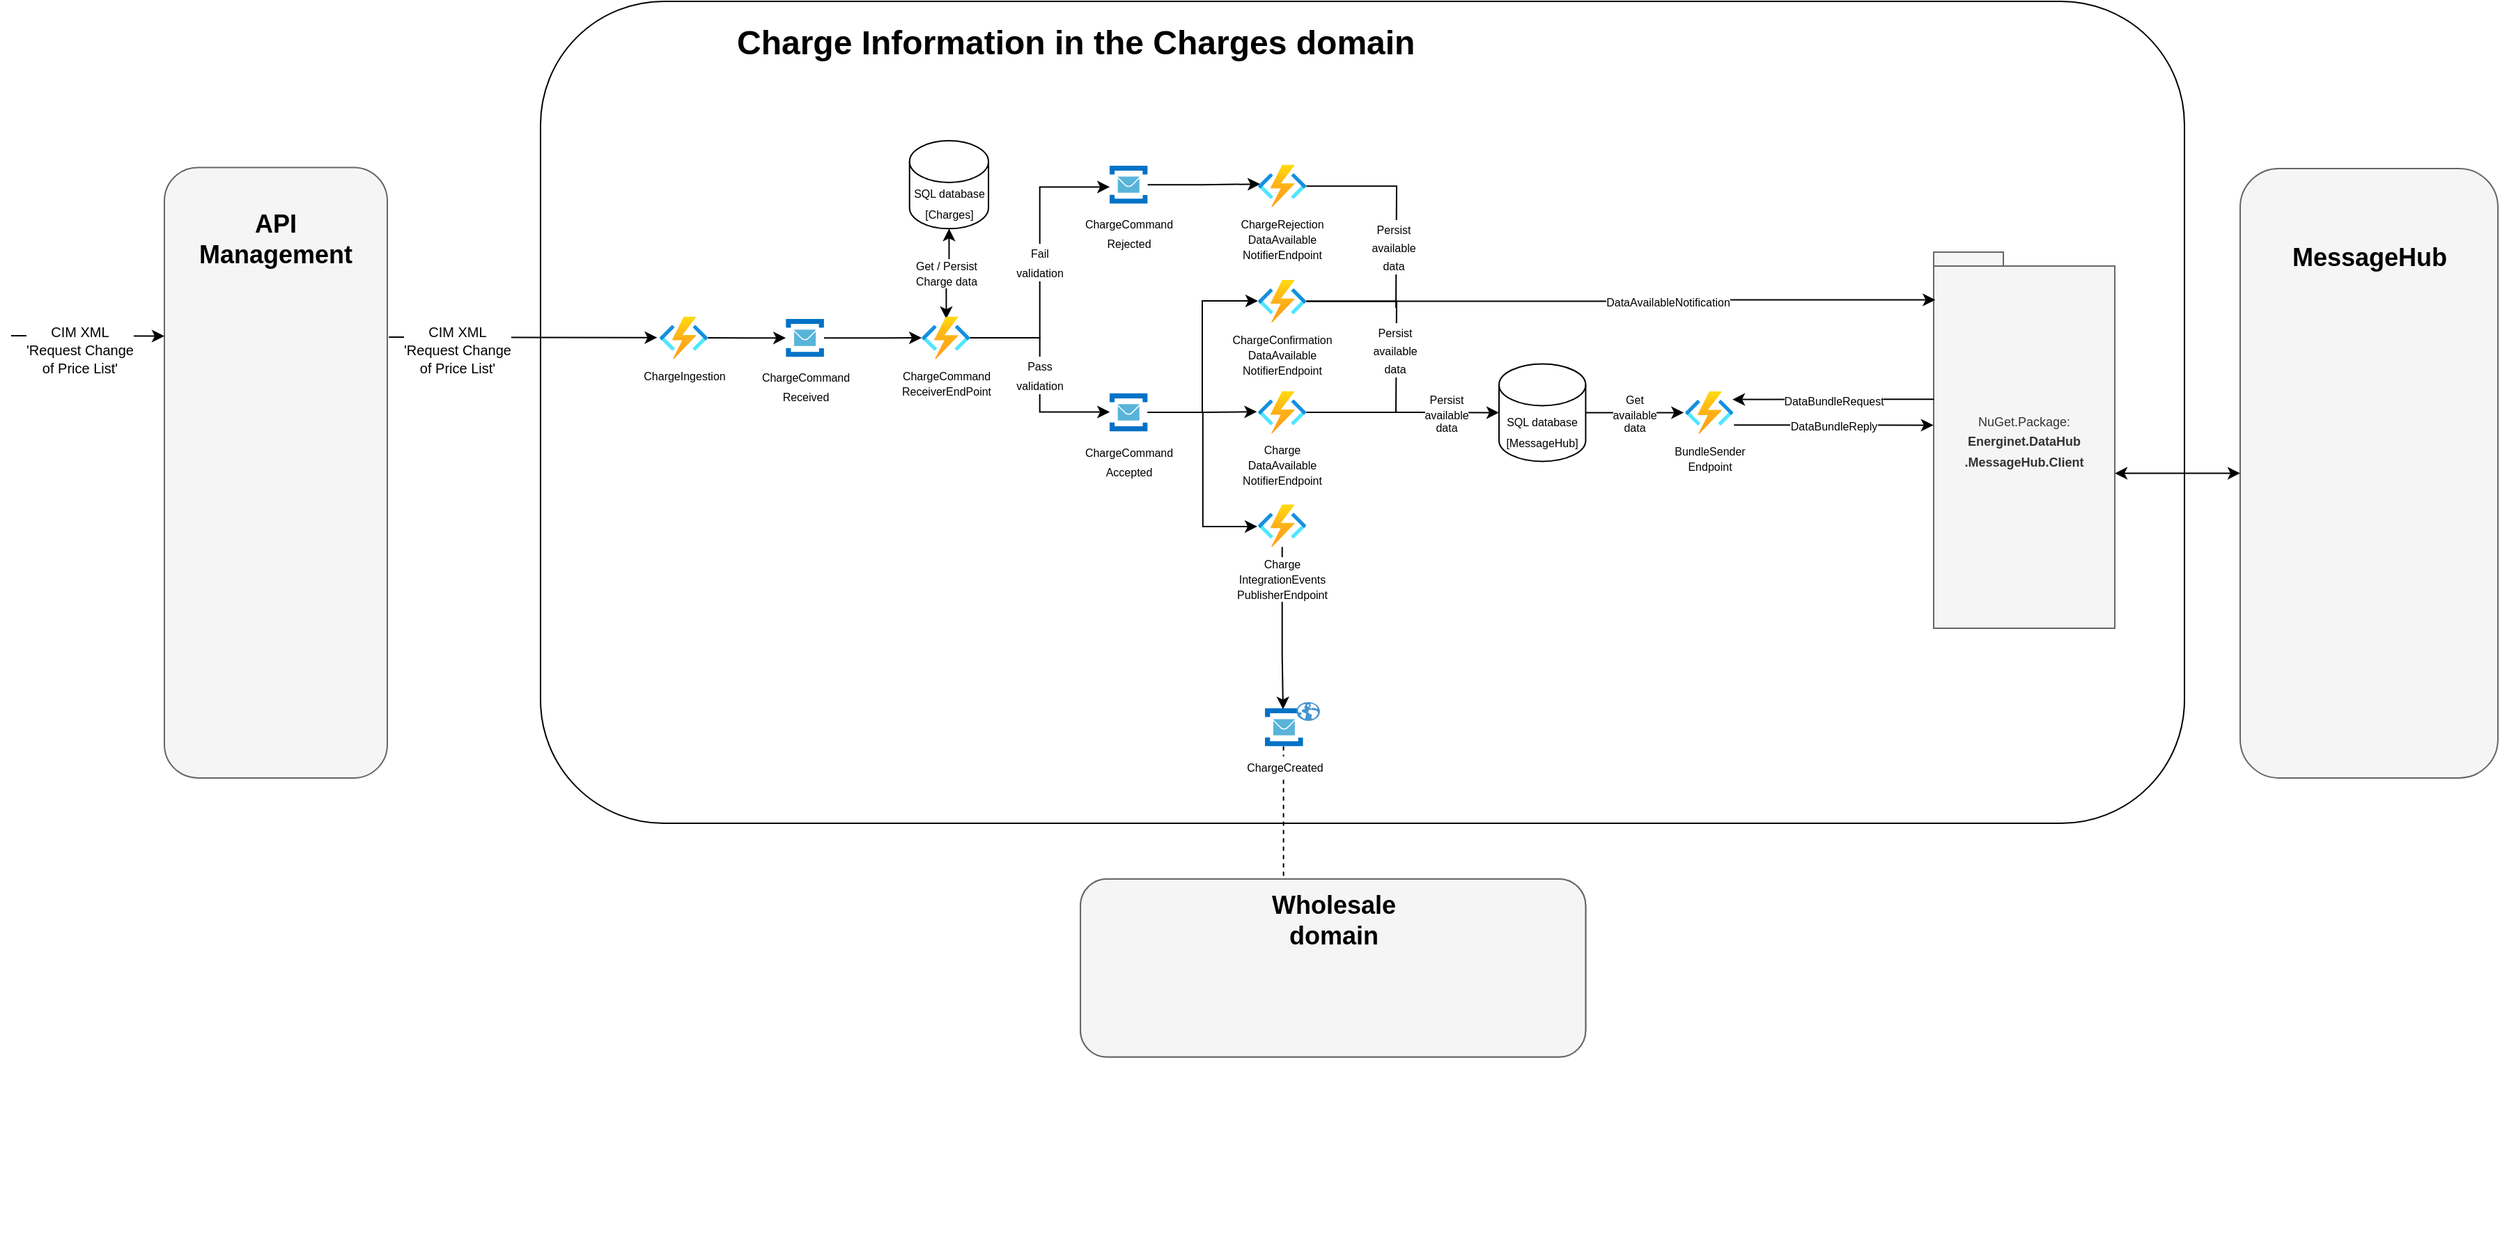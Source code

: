 <mxfile version="20.2.3" type="device" pages="5"><diagram id="KlwxC46N-hx96iGGhqOR" name="ChargeInformation"><mxGraphModel dx="661" dy="458" grid="1" gridSize="10" guides="1" tooltips="1" connect="1" arrows="1" fold="1" page="1" pageScale="1" pageWidth="827" pageHeight="1169" math="0" shadow="0"><root><mxCell id="0"/><mxCell id="1" parent="0"/><mxCell id="MYXWLyL1p2K_Epl3DtGn-15" value="" style="opacity=50;textOpacity=50;strokeColor=none;" parent="1" vertex="1" connectable="0"><mxGeometry x="360" y="50" width="1230" height="885.57" as="geometry"/></mxCell><mxCell id="MYXWLyL1p2K_Epl3DtGn-2" value="" style="rounded=1;whiteSpace=wrap;html=1;" parent="MYXWLyL1p2K_Epl3DtGn-15" vertex="1"><mxGeometry x="40" width="1180" height="590" as="geometry"/></mxCell><mxCell id="NvUXONiLcMeiS4wBiC3s-28" value="&lt;h1&gt;Charge Information in the Charges domain&lt;br&gt;&lt;/h1&gt;" style="text;html=1;strokeColor=none;fillColor=none;spacing=5;spacingTop=-20;whiteSpace=wrap;overflow=hidden;rounded=0;dashed=1;" parent="MYXWLyL1p2K_Epl3DtGn-15" vertex="1"><mxGeometry x="175.71" y="10" width="600" height="36.51" as="geometry"/></mxCell><mxCell id="P5rP9bWZ3KFdOlhkd0rS-8" value="" style="edgeStyle=orthogonalEdgeStyle;rounded=0;orthogonalLoop=1;jettySize=auto;html=1;fontSize=9;startArrow=classic;startFill=1;endArrow=none;endFill=0;" parent="MYXWLyL1p2K_Epl3DtGn-15" source="P5rP9bWZ3KFdOlhkd0rS-3" target="P5rP9bWZ3KFdOlhkd0rS-5" edge="1"><mxGeometry relative="1" as="geometry"/></mxCell><mxCell id="P5rP9bWZ3KFdOlhkd0rS-10" value="" style="edgeStyle=orthogonalEdgeStyle;rounded=0;orthogonalLoop=1;jettySize=auto;html=1;fontSize=9;startArrow=none;startFill=0;endArrow=classic;endFill=1;" parent="MYXWLyL1p2K_Epl3DtGn-15" source="P5rP9bWZ3KFdOlhkd0rS-3" target="P5rP9bWZ3KFdOlhkd0rS-9" edge="1"><mxGeometry relative="1" as="geometry"/></mxCell><mxCell id="P5rP9bWZ3KFdOlhkd0rS-3" value="&lt;font style=&quot;font-size: 8px&quot;&gt;ChargeCommand&lt;br&gt;Received&lt;/font&gt;" style="aspect=fixed;html=1;points=[];align=center;image;fontSize=12;image=img/lib/mscae/Service_Bus.svg;" parent="MYXWLyL1p2K_Epl3DtGn-15" vertex="1"><mxGeometry x="216.085" y="227.853" width="27.382" height="27.382" as="geometry"/></mxCell><mxCell id="P5rP9bWZ3KFdOlhkd0rS-5" value="&lt;font style=&quot;font-size: 8px&quot;&gt;ChargeIngestion&lt;/font&gt;" style="aspect=fixed;html=1;points=[];align=center;image;fontSize=9;image=img/lib/azure2/compute/Function_Apps.svg;labelPosition=center;verticalLabelPosition=bottom;verticalAlign=top;" parent="MYXWLyL1p2K_Epl3DtGn-15" vertex="1"><mxGeometry x="125.419" y="226.237" width="34.684" height="30.604" as="geometry"/></mxCell><mxCell id="P5rP9bWZ3KFdOlhkd0rS-11" value="&lt;font style=&quot;font-size: 8px&quot;&gt;Get / Persist&lt;br&gt;Charge data&lt;/font&gt;" style="edgeStyle=orthogonalEdgeStyle;rounded=0;orthogonalLoop=1;jettySize=auto;html=1;fontSize=9;startArrow=classic;startFill=1;endArrow=classic;endFill=1;exitX=0.51;exitY=0.055;exitDx=0;exitDy=0;exitPerimeter=0;" parent="MYXWLyL1p2K_Epl3DtGn-15" source="P5rP9bWZ3KFdOlhkd0rS-9" target="MYXWLyL1p2K_Epl3DtGn-20" edge="1"><mxGeometry relative="1" as="geometry"><mxPoint x="335.085" y="285.565" as="sourcePoint"/></mxGeometry></mxCell><mxCell id="KIv0wg9MQq3dyHa51V74-32" value="&lt;font style=&quot;font-size: 8px&quot;&gt;Pass &lt;br&gt;validation&lt;/font&gt;" style="edgeStyle=orthogonalEdgeStyle;rounded=0;orthogonalLoop=1;jettySize=auto;html=1;entryX=0.007;entryY=0.493;entryDx=0;entryDy=0;entryPerimeter=0;" parent="MYXWLyL1p2K_Epl3DtGn-15" source="P5rP9bWZ3KFdOlhkd0rS-9" target="KIv0wg9MQq3dyHa51V74-30" edge="1"><mxGeometry relative="1" as="geometry"/></mxCell><mxCell id="KIv0wg9MQq3dyHa51V74-33" value="&lt;font style=&quot;font-size: 8px&quot;&gt;Fail&lt;br&gt;validation&lt;/font&gt;" style="edgeStyle=orthogonalEdgeStyle;rounded=0;orthogonalLoop=1;jettySize=auto;html=1;entryX=0.007;entryY=0.56;entryDx=0;entryDy=0;entryPerimeter=0;" parent="MYXWLyL1p2K_Epl3DtGn-15" source="P5rP9bWZ3KFdOlhkd0rS-9" target="KIv0wg9MQq3dyHa51V74-1" edge="1"><mxGeometry relative="1" as="geometry"/></mxCell><mxCell id="P5rP9bWZ3KFdOlhkd0rS-9" value="&lt;font style=&quot;font-size: 8px&quot;&gt;ChargeCommand&lt;br&gt;ReceiverEndPoint&lt;br&gt;&lt;/font&gt;" style="aspect=fixed;html=1;points=[];align=center;image;fontSize=9;image=img/lib/azure2/compute/Function_Apps.svg;labelPosition=center;verticalLabelPosition=bottom;verticalAlign=top;" parent="MYXWLyL1p2K_Epl3DtGn-15" vertex="1"><mxGeometry x="313.552" y="226.247" width="34.684" height="30.604" as="geometry"/></mxCell><mxCell id="KIv0wg9MQq3dyHa51V74-36" style="edgeStyle=orthogonalEdgeStyle;rounded=0;orthogonalLoop=1;jettySize=auto;html=1;entryX=0.047;entryY=0.453;entryDx=0;entryDy=0;entryPerimeter=0;" parent="MYXWLyL1p2K_Epl3DtGn-15" source="KIv0wg9MQq3dyHa51V74-1" target="KIv0wg9MQq3dyHa51V74-35" edge="1"><mxGeometry relative="1" as="geometry"/></mxCell><mxCell id="KIv0wg9MQq3dyHa51V74-1" value="&lt;font style=&quot;font-size: 8px ; line-height: 100%&quot;&gt;ChargeCommand&lt;br&gt;Rejected&lt;/font&gt;" style="aspect=fixed;html=1;points=[];align=center;image;fontSize=12;image=img/lib/mscae/Service_Bus.svg;" parent="MYXWLyL1p2K_Epl3DtGn-15" vertex="1"><mxGeometry x="448.419" y="117.884" width="27.382" height="27.382" as="geometry"/></mxCell><mxCell id="KIv0wg9MQq3dyHa51V74-39" style="edgeStyle=orthogonalEdgeStyle;rounded=0;orthogonalLoop=1;jettySize=auto;html=1;entryX=-0.021;entryY=0.487;entryDx=0;entryDy=0;entryPerimeter=0;" parent="MYXWLyL1p2K_Epl3DtGn-15" source="KIv0wg9MQq3dyHa51V74-30" target="KIv0wg9MQq3dyHa51V74-34" edge="1"><mxGeometry relative="1" as="geometry"/></mxCell><mxCell id="KIv0wg9MQq3dyHa51V74-82" style="edgeStyle=orthogonalEdgeStyle;rounded=0;orthogonalLoop=1;jettySize=auto;html=1;entryX=-0.012;entryY=0.519;entryDx=0;entryDy=0;entryPerimeter=0;startArrow=none;startFill=0;endArrow=classic;endFill=1;strokeColor=#000000;" parent="MYXWLyL1p2K_Epl3DtGn-15" source="KIv0wg9MQq3dyHa51V74-30" target="KIv0wg9MQq3dyHa51V74-37" edge="1"><mxGeometry relative="1" as="geometry"/></mxCell><mxCell id="Pz7EazpRtCZhN5EELTWT-4" style="edgeStyle=orthogonalEdgeStyle;rounded=0;orthogonalLoop=1;jettySize=auto;html=1;" parent="MYXWLyL1p2K_Epl3DtGn-15" source="KIv0wg9MQq3dyHa51V74-30" target="Pz7EazpRtCZhN5EELTWT-2" edge="1"><mxGeometry relative="1" as="geometry"><Array as="points"><mxPoint x="515" y="295"/><mxPoint x="515" y="215"/></Array></mxGeometry></mxCell><mxCell id="KIv0wg9MQq3dyHa51V74-30" value="&lt;font style=&quot;font-size: 8px ; line-height: 100%&quot;&gt;ChargeCommand&lt;br&gt;Accepted&lt;/font&gt;" style="aspect=fixed;html=1;points=[];align=center;image;fontSize=12;image=img/lib/mscae/Service_Bus.svg;" parent="MYXWLyL1p2K_Epl3DtGn-15" vertex="1"><mxGeometry x="448.419" y="281.309" width="27.382" height="27.382" as="geometry"/></mxCell><mxCell id="KIv0wg9MQq3dyHa51V74-34" value="&lt;font&gt;&lt;span style=&quot;font-size: 8px&quot;&gt;Charge&lt;br&gt;DataAvailable&lt;br&gt;NotifierEndpoint&lt;/span&gt;&lt;br&gt;&lt;/font&gt;" style="aspect=fixed;html=1;points=[];align=center;image;fontSize=9;image=img/lib/azure2/compute/Function_Apps.svg;labelPosition=center;verticalLabelPosition=bottom;verticalAlign=top;" parent="MYXWLyL1p2K_Epl3DtGn-15" vertex="1"><mxGeometry x="554.952" y="279.693" width="34.684" height="30.604" as="geometry"/></mxCell><mxCell id="Pz7EazpRtCZhN5EELTWT-7" style="edgeStyle=orthogonalEdgeStyle;rounded=0;orthogonalLoop=1;jettySize=auto;html=1;fillColor=#f5f5f5;strokeColor=#000000;endArrow=none;endFill=0;" parent="MYXWLyL1p2K_Epl3DtGn-15" source="KIv0wg9MQq3dyHa51V74-35" edge="1"><mxGeometry relative="1" as="geometry"><mxPoint x="654" y="220" as="targetPoint"/></mxGeometry></mxCell><mxCell id="Pz7EazpRtCZhN5EELTWT-12" value="&lt;span style=&quot;font-size: 8px&quot;&gt;Persist&lt;br&gt;available&lt;br&gt;data&lt;br&gt;&lt;/span&gt;" style="edgeLabel;html=1;align=center;verticalAlign=middle;resizable=0;points=[];" parent="Pz7EazpRtCZhN5EELTWT-7" vertex="1" connectable="0"><mxGeometry x="0.613" relative="1" as="geometry"><mxPoint x="-2" y="-15" as="offset"/></mxGeometry></mxCell><mxCell id="KIv0wg9MQq3dyHa51V74-35" value="&lt;font style=&quot;font-size: 8px&quot;&gt;ChargeRejection&lt;br&gt;DataAvailable&lt;br&gt;NotifierEndpoint&lt;br&gt;&lt;/font&gt;" style="aspect=fixed;html=1;points=[];align=center;image;fontSize=9;image=img/lib/azure2/compute/Function_Apps.svg;labelPosition=center;verticalLabelPosition=bottom;verticalAlign=top;" parent="MYXWLyL1p2K_Epl3DtGn-15" vertex="1"><mxGeometry x="554.952" y="117.274" width="34.684" height="30.604" as="geometry"/></mxCell><mxCell id="xoEuS1LsCUM5lF9zzNaL-4" style="edgeStyle=orthogonalEdgeStyle;rounded=0;comic=0;orthogonalLoop=1;jettySize=auto;html=1;entryX=0.475;entryY=0.031;entryDx=0;entryDy=0;entryPerimeter=0;shadow=0;endArrow=classic;endFill=1;strokeColor=#000000;" parent="MYXWLyL1p2K_Epl3DtGn-15" source="KIv0wg9MQq3dyHa51V74-37" target="KIv0wg9MQq3dyHa51V74-43" edge="1"><mxGeometry relative="1" as="geometry"><Array as="points"><mxPoint x="572" y="470"/><mxPoint x="573" y="470"/></Array></mxGeometry></mxCell><mxCell id="KIv0wg9MQq3dyHa51V74-37" value="&lt;font&gt;&lt;span style=&quot;font-size: 8px&quot;&gt;Charge&lt;br&gt;IntegrationEvents&lt;br&gt;PublisherEndpoint&lt;/span&gt;&lt;br&gt;&lt;/font&gt;" style="aspect=fixed;html=1;points=[];align=center;image;fontSize=9;image=img/lib/azure2/compute/Function_Apps.svg;labelPosition=center;verticalLabelPosition=bottom;verticalAlign=top;" parent="MYXWLyL1p2K_Epl3DtGn-15" vertex="1"><mxGeometry x="554.952" y="361.074" width="34.684" height="30.604" as="geometry"/></mxCell><mxCell id="MYXWLyL1p2K_Epl3DtGn-20" value="&lt;font style=&quot;font-size: 8px&quot;&gt;SQL database&lt;br&gt;[Charges]&lt;br&gt;&lt;/font&gt;" style="shape=cylinder3;whiteSpace=wrap;html=1;boundedLbl=1;backgroundOutline=1;size=15;" parent="MYXWLyL1p2K_Epl3DtGn-15" vertex="1"><mxGeometry x="304.871" y="100.0" width="56.667" height="63.16" as="geometry"/></mxCell><mxCell id="KIv0wg9MQq3dyHa51V74-70" value="&lt;font style=&quot;font-size: 9px&quot;&gt;NuGet.Package:&lt;br&gt;&lt;b&gt;Energinet.DataHub&lt;br&gt;.MessageHub.Client&lt;/b&gt;&lt;/font&gt;" style="shape=folder;tabWidth=50;tabHeight=10;tabPosition=left;strokeWidth=1;html=1;whiteSpace=wrap;align=center;strokeColor=#666666;fillColor=#f5f5f5;fontColor=#333333;" parent="MYXWLyL1p2K_Epl3DtGn-15" vertex="1"><mxGeometry x="1040" y="180" width="130" height="270" as="geometry"/></mxCell><mxCell id="iGNZZwKwSOgs7Oc_832M-1" style="edgeStyle=orthogonalEdgeStyle;rounded=0;orthogonalLoop=1;jettySize=auto;html=1;dashed=1;endArrow=none;endFill=0;entryX=0.402;entryY=0.004;entryDx=0;entryDy=0;entryPerimeter=0;" parent="MYXWLyL1p2K_Epl3DtGn-15" source="KIv0wg9MQq3dyHa51V74-43" target="TkCjeekicFUhE8DXg7hB-3" edge="1"><mxGeometry relative="1" as="geometry"><mxPoint x="490" y="600" as="targetPoint"/><Array as="points"><mxPoint x="574" y="610"/></Array></mxGeometry></mxCell><mxCell id="Zr4QSRQtvSTzWv_KeN_K-1" value="&lt;span style=&quot;font-size: 8px&quot;&gt;BundleSender&lt;br&gt;Endpoint&lt;/span&gt;" style="aspect=fixed;html=1;points=[];align=center;image;fontSize=9;image=img/lib/azure2/compute/Function_Apps.svg;labelPosition=center;verticalLabelPosition=bottom;verticalAlign=top;" parent="MYXWLyL1p2K_Epl3DtGn-15" vertex="1"><mxGeometry x="861.533" y="279.928" width="34.684" height="30.604" as="geometry"/></mxCell><mxCell id="Zr4QSRQtvSTzWv_KeN_K-2" value="&lt;font style=&quot;font-size: 8px&quot;&gt;DataBundleRequest&lt;/font&gt;" style="edgeStyle=orthogonalEdgeStyle;rounded=0;orthogonalLoop=1;jettySize=auto;html=1;entryX=0.98;entryY=0.191;entryDx=0;entryDy=0;entryPerimeter=0;endArrow=classic;endFill=1;startArrow=none;startFill=0;exitX=0.002;exitY=0.391;exitDx=0;exitDy=0;exitPerimeter=0;" parent="MYXWLyL1p2K_Epl3DtGn-15" source="KIv0wg9MQq3dyHa51V74-70" target="Zr4QSRQtvSTzWv_KeN_K-1" edge="1"><mxGeometry relative="1" as="geometry"><mxPoint x="1011.53" y="285.53" as="sourcePoint"/></mxGeometry></mxCell><mxCell id="Zr4QSRQtvSTzWv_KeN_K-3" value="&lt;font style=&quot;font-size: 8px&quot;&gt;DataBundleReply&lt;/font&gt;" style="edgeStyle=orthogonalEdgeStyle;rounded=0;orthogonalLoop=1;jettySize=auto;html=1;startArrow=none;startFill=0;endArrow=classic;endFill=1;exitX=1.013;exitY=0.789;exitDx=0;exitDy=0;exitPerimeter=0;entryX=-0.001;entryY=0.46;entryDx=0;entryDy=0;entryPerimeter=0;" parent="MYXWLyL1p2K_Epl3DtGn-15" source="Zr4QSRQtvSTzWv_KeN_K-1" target="KIv0wg9MQq3dyHa51V74-70" edge="1"><mxGeometry relative="1" as="geometry"><mxPoint x="1009.49" y="303.16" as="targetPoint"/></mxGeometry></mxCell><mxCell id="Zr4QSRQtvSTzWv_KeN_K-4" value="&lt;div&gt;&lt;span style=&quot;font-size: 8px&quot;&gt;Get&lt;/span&gt;&lt;/div&gt;&lt;font style=&quot;font-size: 8px&quot;&gt;&lt;div&gt;available&lt;/div&gt;&lt;div&gt;data&lt;/div&gt;&lt;/font&gt;" style="edgeStyle=orthogonalEdgeStyle;rounded=0;orthogonalLoop=1;jettySize=auto;html=1;entryX=-0.026;entryY=0.499;entryDx=0;entryDy=0;entryPerimeter=0;startArrow=none;startFill=0;endArrow=classic;endFill=1;align=center;" parent="MYXWLyL1p2K_Epl3DtGn-15" source="Zr4QSRQtvSTzWv_KeN_K-5" target="Zr4QSRQtvSTzWv_KeN_K-1" edge="1"><mxGeometry relative="1" as="geometry"/></mxCell><mxCell id="Zr4QSRQtvSTzWv_KeN_K-5" value="&lt;font style=&quot;font-size: 8px&quot;&gt;SQL database&lt;br&gt;[MessageHub]&lt;br&gt;&lt;/font&gt;" style="shape=cylinder3;whiteSpace=wrap;html=1;boundedLbl=1;backgroundOutline=1;size=15;" parent="MYXWLyL1p2K_Epl3DtGn-15" vertex="1"><mxGeometry x="728" y="260.23" width="62.2" height="70" as="geometry"/></mxCell><mxCell id="BpPdb_NPMijOcbJY0QCE-3" style="edgeStyle=orthogonalEdgeStyle;rounded=0;orthogonalLoop=1;jettySize=auto;html=1;entryX=0.009;entryY=0.127;entryDx=0;entryDy=0;entryPerimeter=0;" edge="1" parent="MYXWLyL1p2K_Epl3DtGn-15" source="Pz7EazpRtCZhN5EELTWT-2" target="KIv0wg9MQq3dyHa51V74-70"><mxGeometry relative="1" as="geometry"/></mxCell><mxCell id="BpPdb_NPMijOcbJY0QCE-4" value="&lt;span style=&quot;font-size: 8px;&quot;&gt;DataAvailableNotification&lt;/span&gt;" style="edgeLabel;html=1;align=center;verticalAlign=middle;resizable=0;points=[];" vertex="1" connectable="0" parent="BpPdb_NPMijOcbJY0QCE-3"><mxGeometry x="0.151" relative="1" as="geometry"><mxPoint as="offset"/></mxGeometry></mxCell><mxCell id="Pz7EazpRtCZhN5EELTWT-2" value="&lt;font style=&quot;font-size: 8px&quot;&gt;ChargeConfirmation&lt;br&gt;DataAvailable&lt;br&gt;NotifierEndpoint&lt;br&gt;&lt;/font&gt;" style="aspect=fixed;html=1;points=[];align=center;image;fontSize=9;image=img/lib/azure2/compute/Function_Apps.svg;labelPosition=center;verticalLabelPosition=bottom;verticalAlign=top;" parent="MYXWLyL1p2K_Epl3DtGn-15" vertex="1"><mxGeometry x="554.952" y="200.003" width="34.684" height="30.604" as="geometry"/></mxCell><mxCell id="Pz7EazpRtCZhN5EELTWT-9" value="&lt;div&gt;&lt;span style=&quot;font-size: 8px&quot;&gt;Persist&lt;/span&gt;&lt;/div&gt;&lt;font style=&quot;font-size: 8px&quot;&gt;&lt;div&gt;available&lt;/div&gt;&lt;div&gt;data&lt;/div&gt;&lt;/font&gt;" style="edgeStyle=orthogonalEdgeStyle;rounded=0;orthogonalLoop=1;jettySize=auto;html=1;endArrow=classic;endFill=1;entryX=0;entryY=0.5;entryDx=0;entryDy=0;entryPerimeter=0;align=center;" parent="MYXWLyL1p2K_Epl3DtGn-15" source="KIv0wg9MQq3dyHa51V74-34" target="Zr4QSRQtvSTzWv_KeN_K-5" edge="1"><mxGeometry x="0.452" relative="1" as="geometry"><mxPoint x="660" y="294.995" as="targetPoint"/><mxPoint as="offset"/></mxGeometry></mxCell><mxCell id="KIv0wg9MQq3dyHa51V74-45" value="" style="group;align=center;" parent="MYXWLyL1p2K_Epl3DtGn-15" vertex="1" connectable="0"><mxGeometry x="560" y="503.005" width="39.44" height="31.736" as="geometry"/></mxCell><mxCell id="KIv0wg9MQq3dyHa51V74-43" value="&lt;span style=&quot;font-size: 8px&quot;&gt;ChargeCreated&lt;/span&gt;" style="aspect=fixed;html=1;points=[];align=center;image;fontSize=12;image=img/lib/mscae/Service_Bus.svg;" parent="KIv0wg9MQq3dyHa51V74-45" vertex="1"><mxGeometry y="4.354" width="27.382" height="27.382" as="geometry"/></mxCell><mxCell id="KIv0wg9MQq3dyHa51V74-44" value="" style="shadow=0;dashed=0;html=1;strokeColor=none;fillColor=#4495D1;labelPosition=center;verticalLabelPosition=bottom;verticalAlign=top;align=center;outlineConnect=0;shape=mxgraph.veeam.globe;" parent="KIv0wg9MQq3dyHa51V74-45" vertex="1"><mxGeometry x="22.667" width="16.773" height="13.508" as="geometry"/></mxCell><mxCell id="KIv0wg9MQq3dyHa51V74-87" value="" style="group" parent="MYXWLyL1p2K_Epl3DtGn-15" vertex="1" connectable="0"><mxGeometry x="427.531" y="629.997" width="362.667" height="127.783" as="geometry"/></mxCell><mxCell id="KIv0wg9MQq3dyHa51V74-88" value="" style="rounded=1;whiteSpace=wrap;html=1;fillColor=#f5f5f5;strokeColor=#666666;fontColor=#333333;" parent="KIv0wg9MQq3dyHa51V74-87" vertex="1"><mxGeometry width="362.667" height="127.783" as="geometry"/></mxCell><mxCell id="KIv0wg9MQq3dyHa51V74-89" value="&lt;b&gt;&lt;font style=&quot;font-size: 18px&quot;&gt;Aggregations domain&lt;/font&gt;&lt;/b&gt;" style="text;html=1;strokeColor=none;fillColor=none;align=center;verticalAlign=middle;whiteSpace=wrap;rounded=0;" parent="KIv0wg9MQq3dyHa51V74-87" vertex="1"><mxGeometry x="102" y="9.127" width="158.667" height="41.164" as="geometry"/></mxCell><mxCell id="TkCjeekicFUhE8DXg7hB-2" value="" style="group" parent="KIv0wg9MQq3dyHa51V74-87" vertex="1" connectable="0"><mxGeometry width="362.667" height="127.783" as="geometry"/></mxCell><mxCell id="TkCjeekicFUhE8DXg7hB-3" value="" style="rounded=1;whiteSpace=wrap;html=1;fillColor=#f5f5f5;strokeColor=#666666;fontColor=#333333;" parent="TkCjeekicFUhE8DXg7hB-2" vertex="1"><mxGeometry width="362.667" height="127.783" as="geometry"/></mxCell><mxCell id="TkCjeekicFUhE8DXg7hB-4" value="&lt;b&gt;&lt;font style=&quot;font-size: 18px&quot;&gt;Wholesale&lt;br&gt;domain&lt;/font&gt;&lt;/b&gt;" style="text;html=1;strokeColor=none;fillColor=none;align=center;verticalAlign=middle;whiteSpace=wrap;rounded=0;" parent="TkCjeekicFUhE8DXg7hB-2" vertex="1"><mxGeometry x="102" y="9.127" width="158.667" height="41.164" as="geometry"/></mxCell><mxCell id="NvUXONiLcMeiS4wBiC3s-17" value="" style="rounded=1;whiteSpace=wrap;html=1;fillColor=#f5f5f5;strokeColor=#666666;fontColor=#333333;" parent="1" vertex="1"><mxGeometry x="130" y="169.22" width="160" height="438.23" as="geometry"/></mxCell><mxCell id="NvUXONiLcMeiS4wBiC3s-14" value="&lt;b&gt;&lt;font style=&quot;font-size: 18px&quot;&gt;API&lt;br&gt;Management&lt;br&gt;&lt;/font&gt;&lt;/b&gt;" style="text;html=1;strokeColor=none;fillColor=none;align=center;verticalAlign=middle;whiteSpace=wrap;rounded=0;" parent="1" vertex="1"><mxGeometry x="135" y="210" width="150" height="22.55" as="geometry"/></mxCell><mxCell id="NvUXONiLcMeiS4wBiC3s-20" value="&lt;span style=&quot;font-size: x-small&quot;&gt;CIM XML&lt;/span&gt;&lt;br style=&quot;font-size: x-small&quot;&gt;&lt;span style=&quot;font-size: x-small&quot;&gt;'Request Change&lt;/span&gt;&lt;br style=&quot;font-size: x-small&quot;&gt;&lt;span style=&quot;font-size: x-small&quot;&gt;of Price List'&lt;/span&gt;" style="endArrow=classic;html=1;entryX=-0.048;entryY=0.494;entryDx=0;entryDy=0;entryPerimeter=0;exitX=1.007;exitY=0.278;exitDx=0;exitDy=0;exitPerimeter=0;" parent="1" source="NvUXONiLcMeiS4wBiC3s-17" target="P5rP9bWZ3KFdOlhkd0rS-5" edge="1"><mxGeometry x="-0.492" y="-9" width="50" height="50" relative="1" as="geometry"><mxPoint x="70" y="291" as="sourcePoint"/><mxPoint x="100" y="290" as="targetPoint"/><Array as="points"/><mxPoint as="offset"/></mxGeometry></mxCell><mxCell id="KIv0wg9MQq3dyHa51V74-72" value="" style="group" parent="1" vertex="1" connectable="0"><mxGeometry x="1620" y="170" width="185" height="437.45" as="geometry"/></mxCell><mxCell id="NvUXONiLcMeiS4wBiC3s-13" value="" style="rounded=1;whiteSpace=wrap;html=1;fillColor=#f5f5f5;strokeColor=#666666;fontColor=#333333;" parent="KIv0wg9MQq3dyHa51V74-72" vertex="1"><mxGeometry width="185" height="437.45" as="geometry"/></mxCell><mxCell id="NvUXONiLcMeiS4wBiC3s-18" value="&lt;b&gt;&lt;font style=&quot;font-size: 18px&quot;&gt;MessageHub&lt;/font&gt;&lt;/b&gt;" style="text;html=1;strokeColor=none;fillColor=none;align=center;verticalAlign=middle;whiteSpace=wrap;rounded=0;" parent="KIv0wg9MQq3dyHa51V74-72" vertex="1"><mxGeometry x="27.5" y="52.801" width="130" height="23.211" as="geometry"/></mxCell><mxCell id="KIv0wg9MQq3dyHa51V74-181" value="" style="edgeStyle=orthogonalEdgeStyle;rounded=0;orthogonalLoop=1;jettySize=auto;html=1;startArrow=classic;startFill=1;endArrow=classic;endFill=1;strokeColor=#000000;entryX=0;entryY=0.5;entryDx=0;entryDy=0;exitX=1;exitY=0.588;exitDx=0;exitDy=0;exitPerimeter=0;" parent="1" source="KIv0wg9MQq3dyHa51V74-70" target="NvUXONiLcMeiS4wBiC3s-13" edge="1"><mxGeometry relative="1" as="geometry"/></mxCell><mxCell id="e8tPUropjRD3XZ2wbLb_-1" value="&lt;span style=&quot;font-size: x-small&quot;&gt;CIM XML&lt;/span&gt;&lt;br style=&quot;font-size: x-small&quot;&gt;&lt;span style=&quot;font-size: x-small&quot;&gt;'Request Change&lt;/span&gt;&lt;br style=&quot;font-size: x-small&quot;&gt;&lt;span style=&quot;font-size: x-small&quot;&gt;of Price List'&lt;/span&gt;" style="endArrow=classic;html=1;entryX=-0.048;entryY=0.494;entryDx=0;entryDy=0;entryPerimeter=0;" parent="1" edge="1"><mxGeometry x="-0.11" y="-10" width="50" height="50" relative="1" as="geometry"><mxPoint x="20" y="290" as="sourcePoint"/><mxPoint x="130.004" y="290.306" as="targetPoint"/><Array as="points"/><mxPoint as="offset"/></mxGeometry></mxCell><mxCell id="Pz7EazpRtCZhN5EELTWT-11" style="edgeStyle=orthogonalEdgeStyle;rounded=0;orthogonalLoop=1;jettySize=auto;html=1;endArrow=none;endFill=0;strokeColor=#000000;" parent="1" source="Pz7EazpRtCZhN5EELTWT-2" edge="1"><mxGeometry relative="1" as="geometry"><mxPoint x="1014" y="345" as="targetPoint"/><mxPoint x="949.636" y="265.3" as="sourcePoint"/></mxGeometry></mxCell><mxCell id="Pz7EazpRtCZhN5EELTWT-14" value="&lt;span style=&quot;font-size: 8px&quot;&gt;Persist&lt;/span&gt;&lt;br style=&quot;font-size: 8px&quot;&gt;&lt;span style=&quot;font-size: 8px&quot;&gt;available&lt;/span&gt;&lt;br style=&quot;font-size: 8px&quot;&gt;&lt;span style=&quot;font-size: 8px&quot;&gt;data&lt;/span&gt;" style="edgeLabel;html=1;align=center;verticalAlign=middle;resizable=0;points=[];" parent="Pz7EazpRtCZhN5EELTWT-11" vertex="1" connectable="0"><mxGeometry x="0.205" y="1" relative="1" as="geometry"><mxPoint x="-3" y="12" as="offset"/></mxGeometry></mxCell></root></mxGraphModel></diagram><diagram name="ChargePrices" id="p8Z_vN67cEoTeAWCvXD9"><mxGraphModel dx="2031" dy="1407" grid="1" gridSize="10" guides="1" tooltips="1" connect="1" arrows="1" fold="1" page="1" pageScale="1" pageWidth="827" pageHeight="1169" math="0" shadow="0"><root><mxCell id="TQ5XgIQHK-dzMD9CoNJX-0"/><mxCell id="TQ5XgIQHK-dzMD9CoNJX-1" parent="TQ5XgIQHK-dzMD9CoNJX-0"/><mxCell id="TQ5XgIQHK-dzMD9CoNJX-46" value="" style="rounded=1;whiteSpace=wrap;html=1;fillColor=#f5f5f5;strokeColor=#666666;fontColor=#333333;" parent="TQ5XgIQHK-dzMD9CoNJX-1" vertex="1"><mxGeometry x="130" y="169.22" width="160" height="438.23" as="geometry"/></mxCell><mxCell id="TQ5XgIQHK-dzMD9CoNJX-47" value="&lt;b&gt;&lt;font style=&quot;font-size: 18px&quot;&gt;API &lt;br&gt;Management&lt;/font&gt;&lt;/b&gt;" style="text;html=1;strokeColor=none;fillColor=none;align=center;verticalAlign=middle;whiteSpace=wrap;rounded=0;" parent="TQ5XgIQHK-dzMD9CoNJX-1" vertex="1"><mxGeometry x="135" y="210" width="150" height="22.55" as="geometry"/></mxCell><mxCell id="TQ5XgIQHK-dzMD9CoNJX-49" value="" style="group" parent="TQ5XgIQHK-dzMD9CoNJX-1" vertex="1" connectable="0"><mxGeometry x="1950" y="187.38" width="185" height="437.45" as="geometry"/></mxCell><mxCell id="TQ5XgIQHK-dzMD9CoNJX-50" value="" style="rounded=1;whiteSpace=wrap;html=1;fillColor=#f5f5f5;strokeColor=#666666;fontColor=#333333;" parent="TQ5XgIQHK-dzMD9CoNJX-49" vertex="1"><mxGeometry width="185" height="437.45" as="geometry"/></mxCell><mxCell id="TQ5XgIQHK-dzMD9CoNJX-51" value="&lt;b&gt;&lt;font style=&quot;font-size: 18px&quot;&gt;MessageHub&lt;/font&gt;&lt;/b&gt;" style="text;html=1;strokeColor=none;fillColor=none;align=center;verticalAlign=middle;whiteSpace=wrap;rounded=0;" parent="TQ5XgIQHK-dzMD9CoNJX-49" vertex="1"><mxGeometry x="27.5" y="52.801" width="130" height="23.211" as="geometry"/></mxCell><mxCell id="TQ5XgIQHK-dzMD9CoNJX-53" value="&lt;span style=&quot;font-size: x-small&quot;&gt;CIM XML&lt;/span&gt;&lt;br style=&quot;font-size: x-small&quot;&gt;&lt;span style=&quot;font-size: x-small&quot;&gt;'Request Change&lt;/span&gt;&lt;br style=&quot;font-size: x-small&quot;&gt;&lt;span style=&quot;font-size: x-small&quot;&gt;of Price List'&lt;/span&gt;" style="endArrow=classic;html=1;entryX=-0.048;entryY=0.494;entryDx=0;entryDy=0;entryPerimeter=0;" parent="TQ5XgIQHK-dzMD9CoNJX-1" edge="1"><mxGeometry x="-0.11" y="-10" width="50" height="50" relative="1" as="geometry"><mxPoint x="20" y="290" as="sourcePoint"/><mxPoint x="130.004" y="290.306" as="targetPoint"/><Array as="points"/><mxPoint as="offset"/></mxGeometry></mxCell><mxCell id="TQ5XgIQHK-dzMD9CoNJX-54" style="edgeStyle=orthogonalEdgeStyle;rounded=0;orthogonalLoop=1;jettySize=auto;html=1;endArrow=none;endFill=0;strokeColor=#000000;" parent="TQ5XgIQHK-dzMD9CoNJX-1" edge="1"><mxGeometry relative="1" as="geometry"><mxPoint x="1014" y="345" as="targetPoint"/><mxPoint x="949.636" y="265.286" as="sourcePoint"/></mxGeometry></mxCell><mxCell id="TQ5XgIQHK-dzMD9CoNJX-55" value="&lt;span style=&quot;font-size: 8px&quot;&gt;Persist&lt;/span&gt;&lt;br style=&quot;font-size: 8px&quot;&gt;&lt;span style=&quot;font-size: 8px&quot;&gt;available&lt;/span&gt;&lt;br style=&quot;font-size: 8px&quot;&gt;&lt;span style=&quot;font-size: 8px&quot;&gt;data&lt;/span&gt;" style="edgeLabel;html=1;align=center;verticalAlign=middle;resizable=0;points=[];" parent="TQ5XgIQHK-dzMD9CoNJX-54" vertex="1" connectable="0"><mxGeometry x="0.205" y="1" relative="1" as="geometry"><mxPoint x="-3" y="12" as="offset"/></mxGeometry></mxCell><mxCell id="TQ5XgIQHK-dzMD9CoNJX-3" value="" style="rounded=1;whiteSpace=wrap;html=1;" parent="TQ5XgIQHK-dzMD9CoNJX-1" vertex="1"><mxGeometry x="414" y="45.45" width="1506" height="734.55" as="geometry"/></mxCell><mxCell id="TQ5XgIQHK-dzMD9CoNJX-4" value="&lt;h1&gt;Charge Prices in the Charges domain&lt;br&gt;&lt;/h1&gt;" style="text;html=1;strokeColor=none;fillColor=none;spacing=5;spacingTop=-20;whiteSpace=wrap;overflow=hidden;rounded=0;dashed=1;align=center;" parent="TQ5XgIQHK-dzMD9CoNJX-1" vertex="1"><mxGeometry x="520" y="60" width="960" height="36.51" as="geometry"/></mxCell><mxCell id="TQ5XgIQHK-dzMD9CoNJX-5" value="" style="edgeStyle=orthogonalEdgeStyle;rounded=0;orthogonalLoop=1;jettySize=auto;html=1;fontSize=9;startArrow=classic;startFill=1;endArrow=none;endFill=0;entryX=0.986;entryY=0.495;entryDx=0;entryDy=0;entryPerimeter=0;exitX=-0.182;exitY=0.494;exitDx=0;exitDy=0;exitPerimeter=0;" parent="TQ5XgIQHK-dzMD9CoNJX-1" source="TQ5XgIQHK-dzMD9CoNJX-7" edge="1"><mxGeometry relative="1" as="geometry"><Array as="points"/><mxPoint x="623.007" y="367.012" as="sourcePoint"/><mxPoint x="549.617" y="291.386" as="targetPoint"/></mxGeometry></mxCell><mxCell id="oRrGImjL6e6O40FbfoVb-2" value="" style="edgeStyle=orthogonalEdgeStyle;rounded=0;orthogonalLoop=1;jettySize=auto;html=1;" parent="TQ5XgIQHK-dzMD9CoNJX-1" source="TQ5XgIQHK-dzMD9CoNJX-7" target="TQ5XgIQHK-dzMD9CoNJX-12" edge="1"><mxGeometry relative="1" as="geometry"/></mxCell><mxCell id="TQ5XgIQHK-dzMD9CoNJX-7" value="&lt;span style=&quot;font-size: 8px;&quot;&gt;ChargePrice&lt;br&gt;CommandReceived (D08)&lt;/span&gt;" style="aspect=fixed;html=1;points=[];align=center;image;fontSize=12;image=img/lib/mscae/Service_Bus.svg;" parent="TQ5XgIQHK-dzMD9CoNJX-1" vertex="1"><mxGeometry x="589.995" y="414.243" width="27.382" height="25.382" as="geometry"/></mxCell><mxCell id="oRrGImjL6e6O40FbfoVb-1" style="edgeStyle=orthogonalEdgeStyle;rounded=0;orthogonalLoop=1;jettySize=auto;html=1;entryX=0.015;entryY=0.505;entryDx=0;entryDy=0;entryPerimeter=0;" parent="TQ5XgIQHK-dzMD9CoNJX-1" source="TQ5XgIQHK-dzMD9CoNJX-8" target="oRrGImjL6e6O40FbfoVb-0" edge="1"><mxGeometry relative="1" as="geometry"><Array as="points"><mxPoint x="550" y="292"/><mxPoint x="550" y="174"/></Array></mxGeometry></mxCell><mxCell id="TQ5XgIQHK-dzMD9CoNJX-8" value="&lt;font style=&quot;font-size: 8px&quot;&gt;ChargeIngestion&lt;/font&gt;" style="aspect=fixed;html=1;points=[];align=center;image;fontSize=9;image=img/lib/azure2/compute/Function_Apps.svg;labelPosition=center;verticalLabelPosition=bottom;verticalAlign=top;" parent="TQ5XgIQHK-dzMD9CoNJX-1" vertex="1"><mxGeometry x="485.419" y="276.237" width="34.684" height="30.604" as="geometry"/></mxCell><mxCell id="TQ5XgIQHK-dzMD9CoNJX-12" value="&lt;font style=&quot;font-size: 8px&quot;&gt;ChargePriceCommand&lt;br&gt;ReceiverEndpoint&lt;br&gt;&lt;/font&gt;" style="aspect=fixed;html=1;points=[];align=center;image;fontSize=9;image=img/lib/azure2/compute/Function_Apps.svg;labelPosition=center;verticalLabelPosition=bottom;verticalAlign=top;" parent="TQ5XgIQHK-dzMD9CoNJX-1" vertex="1"><mxGeometry x="680.002" y="414.247" width="34.684" height="25.604" as="geometry"/></mxCell><mxCell id="TQ5XgIQHK-dzMD9CoNJX-33" value="&lt;font style=&quot;font-size: 9px&quot;&gt;NuGet.Package:&lt;br&gt;&lt;b&gt;Energinet.DataHub&lt;br&gt;.MessageHub.Client&lt;/b&gt;&lt;/font&gt;" style="shape=folder;tabWidth=50;tabHeight=10;tabPosition=left;strokeWidth=1;html=1;whiteSpace=wrap;align=center;strokeColor=#666666;fillColor=#f5f5f5;fontColor=#333333;" parent="TQ5XgIQHK-dzMD9CoNJX-1" vertex="1"><mxGeometry x="1760" y="173.75" width="130" height="450" as="geometry"/></mxCell><mxCell id="TQ5XgIQHK-dzMD9CoNJX-41" value="&lt;font style=&quot;font-size: 8px&quot;&gt;DataBundleReply&lt;/font&gt;" style="edgeStyle=orthogonalEdgeStyle;rounded=0;orthogonalLoop=1;jettySize=auto;html=1;startArrow=none;startFill=0;endArrow=classic;endFill=1;exitX=1.013;exitY=0.789;exitDx=0;exitDy=0;exitPerimeter=0;entryX=-0.002;entryY=0.786;entryDx=0;entryDy=0;entryPerimeter=0;" parent="TQ5XgIQHK-dzMD9CoNJX-1" source="TQ5XgIQHK-dzMD9CoNJX-39" target="TQ5XgIQHK-dzMD9CoNJX-33" edge="1"><mxGeometry relative="1" as="geometry"><mxPoint x="1760" y="530" as="targetPoint"/><Array as="points"><mxPoint x="1672" y="528"/><mxPoint x="1760" y="528"/></Array></mxGeometry></mxCell><mxCell id="B1LP-acZBKsP8SnVSZuB-1" value="" style="edgeStyle=orthogonalEdgeStyle;rounded=0;orthogonalLoop=1;jettySize=auto;html=1;fontSize=8;" parent="TQ5XgIQHK-dzMD9CoNJX-1" source="oRrGImjL6e6O40FbfoVb-0" target="B1LP-acZBKsP8SnVSZuB-0" edge="1"><mxGeometry relative="1" as="geometry"/></mxCell><mxCell id="oRrGImjL6e6O40FbfoVb-0" value="&lt;span style=&quot;font-size: 8px;&quot;&gt;ChargeInformation&lt;br&gt;CommandReceived (D18)&lt;/span&gt;" style="aspect=fixed;html=1;points=[];align=center;image;fontSize=12;image=img/lib/mscae/Service_Bus.svg;" parent="TQ5XgIQHK-dzMD9CoNJX-1" vertex="1"><mxGeometry x="589.995" y="160.003" width="27.382" height="27.382" as="geometry"/></mxCell><mxCell id="B1LP-acZBKsP8SnVSZuB-0" value="See Charges &lt;br&gt;architecture&lt;br&gt;diagram" style="ellipse;shape=cloud;whiteSpace=wrap;html=1;fontSize=8;" parent="TQ5XgIQHK-dzMD9CoNJX-1" vertex="1"><mxGeometry x="660" y="133.69" width="120" height="80" as="geometry"/></mxCell><mxCell id="TQ5XgIQHK-dzMD9CoNJX-48" value="&lt;span style=&quot;font-size: x-small&quot;&gt;CIM XML&lt;/span&gt;&lt;br style=&quot;font-size: x-small&quot;&gt;&lt;span style=&quot;font-size: x-small&quot;&gt;'Request Change&lt;/span&gt;&lt;br style=&quot;font-size: x-small&quot;&gt;&lt;span style=&quot;font-size: x-small&quot;&gt;of Price List'&lt;/span&gt;" style="endArrow=classic;html=1;entryX=-0.048;entryY=0.494;entryDx=0;entryDy=0;entryPerimeter=0;exitX=1.007;exitY=0.278;exitDx=0;exitDy=0;exitPerimeter=0;" parent="TQ5XgIQHK-dzMD9CoNJX-1" source="TQ5XgIQHK-dzMD9CoNJX-46" target="TQ5XgIQHK-dzMD9CoNJX-8" edge="1"><mxGeometry x="-0.492" y="-9" width="50" height="50" relative="1" as="geometry"><mxPoint x="70" y="291" as="sourcePoint"/><mxPoint x="100" y="290" as="targetPoint"/><Array as="points"/><mxPoint as="offset"/></mxGeometry></mxCell><mxCell id="TQ5XgIQHK-dzMD9CoNJX-52" value="" style="edgeStyle=orthogonalEdgeStyle;rounded=0;orthogonalLoop=1;jettySize=auto;html=1;startArrow=classic;startFill=1;endArrow=classic;endFill=1;strokeColor=#000000;exitX=1;exitY=0.588;exitDx=0;exitDy=0;exitPerimeter=0;" parent="TQ5XgIQHK-dzMD9CoNJX-1" source="TQ5XgIQHK-dzMD9CoNJX-33" edge="1"><mxGeometry relative="1" as="geometry"><mxPoint x="1950" y="438" as="targetPoint"/></mxGeometry></mxCell><mxCell id="g7Ylo5euo4mgDJvPMbOm-4" style="edgeStyle=orthogonalEdgeStyle;rounded=0;orthogonalLoop=1;jettySize=auto;html=1;dashed=1;endArrow=none;endFill=0;entryX=0.542;entryY=-0.004;entryDx=0;entryDy=0;entryPerimeter=0;fillColor=#f5f5f5;strokeColor=#666666;exitX=0.471;exitY=1.167;exitDx=0;exitDy=0;exitPerimeter=0;" parent="TQ5XgIQHK-dzMD9CoNJX-1" source="TQ5XgIQHK-dzMD9CoNJX-31" target="g7Ylo5euo4mgDJvPMbOm-6" edge="1"><mxGeometry relative="1" as="geometry"><mxPoint x="43.079" y="98.263" as="targetPoint"/><Array as="points"><mxPoint x="1313" y="810"/></Array><mxPoint x="1130" y="737" as="sourcePoint"/></mxGeometry></mxCell><mxCell id="g7Ylo5euo4mgDJvPMbOm-5" value="" style="group" parent="TQ5XgIQHK-dzMD9CoNJX-1" vertex="1" connectable="0"><mxGeometry x="1117.331" y="809.997" width="362.667" height="127.783" as="geometry"/></mxCell><mxCell id="g7Ylo5euo4mgDJvPMbOm-6" value="" style="rounded=1;whiteSpace=wrap;html=1;fillColor=#f5f5f5;strokeColor=#666666;fontColor=#333333;" parent="g7Ylo5euo4mgDJvPMbOm-5" vertex="1"><mxGeometry width="362.667" height="127.783" as="geometry"/></mxCell><mxCell id="g7Ylo5euo4mgDJvPMbOm-7" value="&lt;b&gt;&lt;font style=&quot;font-size: 18px&quot;&gt;Wholesale&lt;br&gt;domain&lt;/font&gt;&lt;/b&gt;" style="text;html=1;strokeColor=none;fillColor=none;align=center;verticalAlign=middle;whiteSpace=wrap;rounded=0;" parent="g7Ylo5euo4mgDJvPMbOm-5" vertex="1"><mxGeometry x="102" y="9.127" width="158.667" height="41.164" as="geometry"/></mxCell><mxCell id="yGn2OxHFC5q4aPJ5V98D-2" value="" style="group" parent="TQ5XgIQHK-dzMD9CoNJX-1" vertex="1" connectable="0"><mxGeometry x="910" y="210" width="460" height="525.45" as="geometry"/></mxCell><mxCell id="YyPSDyvZYSWvX7TMsPRt-14" value="&lt;font&gt;&lt;span style=&quot;font-size: 8px;&quot;&gt;ChargePriceAccepted&lt;br&gt;DataAvailableNotifier&lt;br&gt;Endpoint&lt;/span&gt;&lt;br&gt;&lt;/font&gt;" style="aspect=fixed;html=1;points=[];align=center;image;fontSize=9;image=img/lib/azure2/compute/Function_Apps.svg;labelPosition=center;verticalLabelPosition=bottom;verticalAlign=top;" parent="yGn2OxHFC5q4aPJ5V98D-2" vertex="1"><mxGeometry x="313.002" y="272.394" width="34.684" height="42.604" as="geometry"/></mxCell><mxCell id="OPzBuyXayWuaeWhlcDaD-6" style="edgeStyle=orthogonalEdgeStyle;rounded=0;orthogonalLoop=1;jettySize=auto;html=1;fontSize=8;startArrow=classic;startFill=1;endArrow=none;endFill=0;exitX=-0.016;exitY=0.485;exitDx=0;exitDy=0;exitPerimeter=0;entryX=1.023;entryY=0.511;entryDx=0;entryDy=0;entryPerimeter=0;" parent="yGn2OxHFC5q4aPJ5V98D-2" source="YyPSDyvZYSWvX7TMsPRt-13" target="YyPSDyvZYSWvX7TMsPRt-1" edge="1"><mxGeometry relative="1" as="geometry"/></mxCell><mxCell id="YyPSDyvZYSWvX7TMsPRt-1" value="&lt;span style=&quot;font-size: 8px;&quot;&gt;ChargePrice&lt;br&gt;Accepted&lt;/span&gt;" style="aspect=fixed;html=1;points=[];align=center;image;fontSize=12;image=img/lib/mscae/Service_Bus.svg;" parent="yGn2OxHFC5q4aPJ5V98D-2" vertex="1"><mxGeometry x="159.995" y="280.003" width="27.382" height="27.382" as="geometry"/></mxCell><mxCell id="YyPSDyvZYSWvX7TMsPRt-3" value="&lt;span style=&quot;font-size: 8px;&quot;&gt;ChargePrice&lt;br&gt;Rejected&lt;/span&gt;" style="aspect=fixed;html=1;points=[];align=center;image;fontSize=12;image=img/lib/mscae/Service_Bus.svg;" parent="yGn2OxHFC5q4aPJ5V98D-2" vertex="1"><mxGeometry x="159.995" y="80.003" width="27.382" height="27.382" as="geometry"/></mxCell><mxCell id="OPzBuyXayWuaeWhlcDaD-4" style="edgeStyle=orthogonalEdgeStyle;rounded=0;orthogonalLoop=1;jettySize=auto;html=1;fontSize=8;startArrow=classic;startFill=1;endArrow=none;endFill=0;exitX=-0.099;exitY=0.452;exitDx=0;exitDy=0;exitPerimeter=0;" parent="yGn2OxHFC5q4aPJ5V98D-2" source="YyPSDyvZYSWvX7TMsPRt-1" target="TQ5XgIQHK-dzMD9CoNJX-25" edge="1"><mxGeometry relative="1" as="geometry"/></mxCell><mxCell id="OPzBuyXayWuaeWhlcDaD-5" style="edgeStyle=orthogonalEdgeStyle;rounded=0;orthogonalLoop=1;jettySize=auto;html=1;fontSize=8;startArrow=classic;startFill=1;endArrow=none;endFill=0;" parent="yGn2OxHFC5q4aPJ5V98D-2" source="YyPSDyvZYSWvX7TMsPRt-3" target="TQ5XgIQHK-dzMD9CoNJX-25" edge="1"><mxGeometry relative="1" as="geometry"/></mxCell><mxCell id="TQ5XgIQHK-dzMD9CoNJX-25" value="&lt;font style=&quot;font-size: 8px;&quot;&gt;&lt;span style=&quot;font-size: 8px;&quot;&gt;OutboxMessage&lt;br&gt;&lt;/span&gt;&lt;font style=&quot;font-size: 8px;&quot;&gt;ProcessorEndpoint&lt;/font&gt;&lt;br&gt;&lt;/font&gt;" style="aspect=fixed;html=1;points=[];align=center;image;fontSize=9;image=img/lib/azure2/compute/Function_Apps.svg;labelPosition=center;verticalLabelPosition=bottom;verticalAlign=top;" parent="yGn2OxHFC5q4aPJ5V98D-2" vertex="1"><mxGeometry x="120.002" y="171.354" width="34.684" height="37.604" as="geometry"/></mxCell><mxCell id="TQ5XgIQHK-dzMD9CoNJX-26" value="&lt;font style=&quot;font-size: 8px&quot;&gt;&lt;br&gt;&lt;/font&gt;" style="shape=cylinder3;whiteSpace=wrap;html=1;boundedLbl=1;backgroundOutline=1;size=15;" parent="yGn2OxHFC5q4aPJ5V98D-2" vertex="1"><mxGeometry x="-140" y="86.0" width="160" height="208.31" as="geometry"/></mxCell><mxCell id="yGn2OxHFC5q4aPJ5V98D-3" value="&lt;font style=&quot;font-size: 8px;&quot;&gt;Get / Process&lt;br&gt;event data&lt;/font&gt;" style="edgeStyle=orthogonalEdgeStyle;rounded=0;orthogonalLoop=1;jettySize=auto;html=1;fontSize=9;startArrow=classic;startFill=1;endArrow=classic;endFill=1;" parent="yGn2OxHFC5q4aPJ5V98D-2" source="TQ5XgIQHK-dzMD9CoNJX-25" edge="1"><mxGeometry x="0.002" relative="1" as="geometry"><mxPoint as="offset"/><mxPoint x="20" y="190" as="targetPoint"/></mxGeometry></mxCell><mxCell id="YyPSDyvZYSWvX7TMsPRt-15" value="&lt;font style=&quot;font-size: 8px;&quot;&gt;&lt;span style=&quot;font-size: 8px;&quot;&gt;ChargePriceRejected&lt;/span&gt;&lt;br style=&quot;font-size: 8px;&quot;&gt;&lt;span style=&quot;font-size: 8px;&quot;&gt;DataAvailableNotifier&lt;br&gt;Endpoint&lt;/span&gt;&lt;br&gt;&lt;/font&gt;" style="aspect=fixed;html=1;points=[];align=center;image;fontSize=9;image=img/lib/azure2/compute/Function_Apps.svg;labelPosition=center;verticalLabelPosition=bottom;verticalAlign=top;" parent="yGn2OxHFC5q4aPJ5V98D-2" vertex="1"><mxGeometry x="313.002" y="70.394" width="34.684" height="46.604" as="geometry"/></mxCell><mxCell id="YyPSDyvZYSWvX7TMsPRt-30" value="" style="endArrow=classic;html=1;rounded=0;fontSize=8;entryX=-0.023;entryY=0.5;entryDx=0;entryDy=0;entryPerimeter=0;edgeStyle=orthogonalEdgeStyle;exitX=1.018;exitY=0.486;exitDx=0;exitDy=0;exitPerimeter=0;" parent="yGn2OxHFC5q4aPJ5V98D-2" source="YyPSDyvZYSWvX7TMsPRt-3" target="YyPSDyvZYSWvX7TMsPRt-15" edge="1"><mxGeometry width="50" height="50" relative="1" as="geometry"><mxPoint x="230" y="340" as="sourcePoint"/><mxPoint x="280" y="290" as="targetPoint"/></mxGeometry></mxCell><mxCell id="YyPSDyvZYSWvX7TMsPRt-49" value="" style="group" parent="yGn2OxHFC5q4aPJ5V98D-2" vertex="1" connectable="0"><mxGeometry x="501" y="200" width="100" height="133" as="geometry"/></mxCell><mxCell id="YyPSDyvZYSWvX7TMsPRt-79" value="" style="group" parent="YyPSDyvZYSWvX7TMsPRt-49" vertex="1" connectable="0"><mxGeometry width="100" height="133" as="geometry"/></mxCell><mxCell id="YyPSDyvZYSWvX7TMsPRt-33" value="" style="shape=cylinder3;whiteSpace=wrap;html=1;boundedLbl=1;backgroundOutline=1;size=15;fontSize=8;" parent="YyPSDyvZYSWvX7TMsPRt-79" vertex="1"><mxGeometry width="100" height="133" as="geometry"/></mxCell><mxCell id="YyPSDyvZYSWvX7TMsPRt-74" value="" style="group" parent="YyPSDyvZYSWvX7TMsPRt-79" vertex="1" connectable="0"><mxGeometry x="11.879" width="76.235" height="106.438" as="geometry"/></mxCell><mxCell id="YyPSDyvZYSWvX7TMsPRt-34" value="SQL Messagehub" style="text;html=1;strokeColor=none;fillColor=none;align=center;verticalAlign=middle;whiteSpace=wrap;rounded=0;fontSize=9;" parent="YyPSDyvZYSWvX7TMsPRt-74" vertex="1"><mxGeometry x="9.887" width="56.471" height="31.984" as="geometry"/></mxCell><mxCell id="YyPSDyvZYSWvX7TMsPRt-35" value="Available&#10;ChargePriceData" style="shape=table;startSize=30;container=1;collapsible=0;childLayout=tableLayout;fontStyle=1;align=center;fontSize=9;" parent="YyPSDyvZYSWvX7TMsPRt-74" vertex="1"><mxGeometry y="43.001" width="76.235" height="63.437" as="geometry"/></mxCell><mxCell id="YyPSDyvZYSWvX7TMsPRt-36" value="" style="shape=tableRow;horizontal=0;startSize=0;swimlaneHead=0;swimlaneBody=0;top=0;left=0;bottom=0;right=0;collapsible=0;dropTarget=0;fillColor=none;points=[[0,0.5],[1,0.5]];portConstraint=eastwest;" parent="YyPSDyvZYSWvX7TMsPRt-35" vertex="1"><mxGeometry y="30" width="76.235" height="11" as="geometry"/></mxCell><mxCell id="YyPSDyvZYSWvX7TMsPRt-37" value="" style="shape=partialRectangle;html=1;whiteSpace=wrap;connectable=0;fillColor=none;top=0;left=0;bottom=0;right=0;overflow=hidden;" parent="YyPSDyvZYSWvX7TMsPRt-36" vertex="1"><mxGeometry width="25" height="11" as="geometry"><mxRectangle width="25" height="11" as="alternateBounds"/></mxGeometry></mxCell><mxCell id="YyPSDyvZYSWvX7TMsPRt-38" value="" style="shape=partialRectangle;html=1;whiteSpace=wrap;connectable=0;fillColor=none;top=0;left=0;bottom=0;right=0;overflow=hidden;" parent="YyPSDyvZYSWvX7TMsPRt-36" vertex="1"><mxGeometry x="25" width="26" height="11" as="geometry"><mxRectangle width="26" height="11" as="alternateBounds"/></mxGeometry></mxCell><mxCell id="YyPSDyvZYSWvX7TMsPRt-39" value="" style="shape=partialRectangle;html=1;whiteSpace=wrap;connectable=0;fillColor=none;top=0;left=0;bottom=0;right=0;overflow=hidden;" parent="YyPSDyvZYSWvX7TMsPRt-36" vertex="1"><mxGeometry x="51" width="25" height="11" as="geometry"><mxRectangle width="25" height="11" as="alternateBounds"/></mxGeometry></mxCell><mxCell id="YyPSDyvZYSWvX7TMsPRt-40" value="" style="shape=tableRow;horizontal=0;startSize=0;swimlaneHead=0;swimlaneBody=0;top=0;left=0;bottom=0;right=0;collapsible=0;dropTarget=0;fillColor=none;points=[[0,0.5],[1,0.5]];portConstraint=eastwest;" parent="YyPSDyvZYSWvX7TMsPRt-35" vertex="1"><mxGeometry y="41" width="76.235" height="12" as="geometry"/></mxCell><mxCell id="YyPSDyvZYSWvX7TMsPRt-41" value="" style="shape=partialRectangle;html=1;whiteSpace=wrap;connectable=0;fillColor=none;top=0;left=0;bottom=0;right=0;overflow=hidden;" parent="YyPSDyvZYSWvX7TMsPRt-40" vertex="1"><mxGeometry width="25" height="12" as="geometry"><mxRectangle width="25" height="12" as="alternateBounds"/></mxGeometry></mxCell><mxCell id="YyPSDyvZYSWvX7TMsPRt-42" value="" style="shape=partialRectangle;html=1;whiteSpace=wrap;connectable=0;fillColor=none;top=0;left=0;bottom=0;right=0;overflow=hidden;" parent="YyPSDyvZYSWvX7TMsPRt-40" vertex="1"><mxGeometry x="25" width="26" height="12" as="geometry"><mxRectangle width="26" height="12" as="alternateBounds"/></mxGeometry></mxCell><mxCell id="YyPSDyvZYSWvX7TMsPRt-43" value="" style="shape=partialRectangle;html=1;whiteSpace=wrap;connectable=0;fillColor=none;top=0;left=0;bottom=0;right=0;overflow=hidden;" parent="YyPSDyvZYSWvX7TMsPRt-40" vertex="1"><mxGeometry x="51" width="25" height="12" as="geometry"><mxRectangle width="25" height="12" as="alternateBounds"/></mxGeometry></mxCell><mxCell id="YyPSDyvZYSWvX7TMsPRt-44" value="" style="shape=tableRow;horizontal=0;startSize=0;swimlaneHead=0;swimlaneBody=0;top=0;left=0;bottom=0;right=0;collapsible=0;dropTarget=0;fillColor=none;points=[[0,0.5],[1,0.5]];portConstraint=eastwest;" parent="YyPSDyvZYSWvX7TMsPRt-35" vertex="1"><mxGeometry y="53" width="76.235" height="10" as="geometry"/></mxCell><mxCell id="YyPSDyvZYSWvX7TMsPRt-45" value="" style="shape=partialRectangle;html=1;whiteSpace=wrap;connectable=0;fillColor=none;top=0;left=0;bottom=0;right=0;overflow=hidden;" parent="YyPSDyvZYSWvX7TMsPRt-44" vertex="1"><mxGeometry width="25" height="10" as="geometry"><mxRectangle width="25" height="10" as="alternateBounds"/></mxGeometry></mxCell><mxCell id="YyPSDyvZYSWvX7TMsPRt-46" value="" style="shape=partialRectangle;html=1;whiteSpace=wrap;connectable=0;fillColor=none;top=0;left=0;bottom=0;right=0;overflow=hidden;" parent="YyPSDyvZYSWvX7TMsPRt-44" vertex="1"><mxGeometry x="25" width="26" height="10" as="geometry"><mxRectangle width="26" height="10" as="alternateBounds"/></mxGeometry></mxCell><mxCell id="YyPSDyvZYSWvX7TMsPRt-47" value="" style="shape=partialRectangle;html=1;whiteSpace=wrap;connectable=0;fillColor=none;top=0;left=0;bottom=0;right=0;overflow=hidden;" parent="YyPSDyvZYSWvX7TMsPRt-44" vertex="1"><mxGeometry x="51" width="25" height="10" as="geometry"><mxRectangle width="25" height="10" as="alternateBounds"/></mxGeometry></mxCell><mxCell id="YyPSDyvZYSWvX7TMsPRt-13" value="&lt;font style=&quot;font-size: 8px;&quot;&gt;&lt;span style=&quot;font-size: 8px;&quot;&gt;ChargePrice&lt;br&gt;DataAvailableNotifier&lt;br&gt;&lt;/span&gt;Endpoint&lt;br&gt;&lt;/font&gt;" style="aspect=fixed;html=1;points=[];align=center;image;fontSize=9;image=img/lib/azure2/compute/Function_Apps.svg;labelPosition=center;verticalLabelPosition=bottom;verticalAlign=top;" parent="yGn2OxHFC5q4aPJ5V98D-2" vertex="1"><mxGeometry x="313.002" y="190.004" width="34.684" height="37.604" as="geometry"/></mxCell><mxCell id="YyPSDyvZYSWvX7TMsPRt-87" value="&lt;font&gt;&lt;span style=&quot;font-size: 8px;&quot;&gt;ChargePrice&lt;br&gt;IntegrationEvents&lt;br&gt;PublisherEndpoint&lt;/span&gt;&lt;br&gt;&lt;/font&gt;" style="aspect=fixed;html=1;points=[];align=center;image;fontSize=9;image=img/lib/azure2/compute/Function_Apps.svg;labelPosition=center;verticalLabelPosition=bottom;verticalAlign=top;" parent="yGn2OxHFC5q4aPJ5V98D-2" vertex="1"><mxGeometry x="313.002" y="390.004" width="34.684" height="42.604" as="geometry"/></mxCell><mxCell id="YyPSDyvZYSWvX7TMsPRt-90" value="" style="endArrow=classic;html=1;rounded=0;fontSize=8;exitX=1.056;exitY=0.51;exitDx=0;exitDy=0;exitPerimeter=0;entryX=0.018;entryY=0.462;entryDx=0;entryDy=0;entryPerimeter=0;" parent="yGn2OxHFC5q4aPJ5V98D-2" source="YyPSDyvZYSWvX7TMsPRt-87" target="TQ5XgIQHK-dzMD9CoNJX-31" edge="1"><mxGeometry width="50" height="50" relative="1" as="geometry"><mxPoint x="250" y="530" as="sourcePoint"/><mxPoint x="300" y="480" as="targetPoint"/></mxGeometry></mxCell><mxCell id="TQ5XgIQHK-dzMD9CoNJX-30" value="" style="group" parent="yGn2OxHFC5q4aPJ5V98D-2" vertex="1" connectable="0"><mxGeometry x="390.276" y="395.435" width="39.44" height="31.736" as="geometry"/></mxCell><mxCell id="TQ5XgIQHK-dzMD9CoNJX-31" value="&lt;span style=&quot;font-size: 8px&quot;&gt;ChargePrices&lt;br&gt;Updated&lt;/span&gt;" style="aspect=fixed;html=1;points=[];align=center;image;fontSize=12;image=img/lib/mscae/Service_Bus.svg;" parent="TQ5XgIQHK-dzMD9CoNJX-30" vertex="1"><mxGeometry y="4.354" width="27.382" height="27.382" as="geometry"/></mxCell><mxCell id="TQ5XgIQHK-dzMD9CoNJX-32" value="" style="shadow=0;dashed=0;html=1;strokeColor=none;fillColor=#4495D1;labelPosition=center;verticalLabelPosition=bottom;verticalAlign=top;align=center;outlineConnect=0;shape=mxgraph.veeam.globe;" parent="TQ5XgIQHK-dzMD9CoNJX-30" vertex="1"><mxGeometry x="22.667" width="16.773" height="13.508" as="geometry"/></mxCell><mxCell id="OPzBuyXayWuaeWhlcDaD-11" style="edgeStyle=orthogonalEdgeStyle;rounded=0;orthogonalLoop=1;jettySize=auto;html=1;fontSize=8;startArrow=classic;startFill=1;endArrow=none;endFill=0;exitX=0;exitY=0.5;exitDx=0;exitDy=0;exitPerimeter=0;" parent="yGn2OxHFC5q4aPJ5V98D-2" source="YyPSDyvZYSWvX7TMsPRt-33" target="YyPSDyvZYSWvX7TMsPRt-13" edge="1"><mxGeometry relative="1" as="geometry"><Array as="points"><mxPoint x="430" y="267"/><mxPoint x="430" y="209"/></Array></mxGeometry></mxCell><mxCell id="OPzBuyXayWuaeWhlcDaD-16" value="Persist&lt;br&gt;Available&lt;br&gt;Data" style="edgeLabel;html=1;align=center;verticalAlign=middle;resizable=0;points=[];fontSize=8;" parent="OPzBuyXayWuaeWhlcDaD-11" vertex="1" connectable="0"><mxGeometry x="-0.78" relative="1" as="geometry"><mxPoint x="-18" as="offset"/></mxGeometry></mxCell><mxCell id="OPzBuyXayWuaeWhlcDaD-2" style="edgeStyle=orthogonalEdgeStyle;rounded=0;orthogonalLoop=1;jettySize=auto;html=1;fontSize=8;endArrow=none;endFill=0;startArrow=classic;startFill=1;exitX=1.019;exitY=0.341;exitDx=0;exitDy=0;exitPerimeter=0;" parent="TQ5XgIQHK-dzMD9CoNJX-1" source="TQ5XgIQHK-dzMD9CoNJX-39" edge="1"><mxGeometry relative="1" as="geometry"><mxPoint x="1584.687" y="510.195" as="sourcePoint"/><mxPoint x="1759" y="514" as="targetPoint"/><Array as="points"><mxPoint x="1759" y="514"/></Array></mxGeometry></mxCell><mxCell id="OPzBuyXayWuaeWhlcDaD-3" value="DataBundleRequest" style="edgeLabel;html=1;align=center;verticalAlign=middle;resizable=0;points=[];fontSize=8;" parent="OPzBuyXayWuaeWhlcDaD-2" vertex="1" connectable="0"><mxGeometry x="0.27" y="2" relative="1" as="geometry"><mxPoint x="-25" y="2" as="offset"/></mxGeometry></mxCell><mxCell id="TQ5XgIQHK-dzMD9CoNJX-39" value="&lt;span style=&quot;font-size: 8px&quot;&gt;BundleSender&lt;br&gt;Endpoint&lt;/span&gt;" style="aspect=fixed;html=1;points=[];align=center;image;fontSize=9;image=img/lib/azure2/compute/Function_Apps.svg;labelPosition=center;verticalLabelPosition=bottom;verticalAlign=top;" parent="TQ5XgIQHK-dzMD9CoNJX-1" vertex="1"><mxGeometry x="1600.003" y="503.908" width="34.684" height="30.604" as="geometry"/></mxCell><mxCell id="YyPSDyvZYSWvX7TMsPRt-48" value="" style="group" parent="TQ5XgIQHK-dzMD9CoNJX-1" vertex="1" connectable="0"><mxGeometry x="770" y="293.6" width="160" height="210.31" as="geometry"/></mxCell><mxCell id="oRrGImjL6e6O40FbfoVb-5" value="Charges" style="shape=table;startSize=30;container=1;collapsible=0;childLayout=tableLayout;fontStyle=1;align=center;fontSize=9;" parent="YyPSDyvZYSWvX7TMsPRt-48" vertex="1"><mxGeometry x="41.879" y="45.998" width="76.235" height="62.729" as="geometry"/></mxCell><mxCell id="oRrGImjL6e6O40FbfoVb-6" value="" style="shape=tableRow;horizontal=0;startSize=0;swimlaneHead=0;swimlaneBody=0;top=0;left=0;bottom=0;right=0;collapsible=0;dropTarget=0;fillColor=none;points=[[0,0.5],[1,0.5]];portConstraint=eastwest;" parent="oRrGImjL6e6O40FbfoVb-5" vertex="1"><mxGeometry y="30" width="76.235" height="11" as="geometry"/></mxCell><mxCell id="oRrGImjL6e6O40FbfoVb-7" value="" style="shape=partialRectangle;html=1;whiteSpace=wrap;connectable=0;fillColor=none;top=0;left=0;bottom=0;right=0;overflow=hidden;" parent="oRrGImjL6e6O40FbfoVb-6" vertex="1"><mxGeometry width="25" height="11" as="geometry"><mxRectangle width="25" height="11" as="alternateBounds"/></mxGeometry></mxCell><mxCell id="oRrGImjL6e6O40FbfoVb-8" value="" style="shape=partialRectangle;html=1;whiteSpace=wrap;connectable=0;fillColor=none;top=0;left=0;bottom=0;right=0;overflow=hidden;" parent="oRrGImjL6e6O40FbfoVb-6" vertex="1"><mxGeometry x="25" width="23" height="11" as="geometry"><mxRectangle width="23" height="11" as="alternateBounds"/></mxGeometry></mxCell><mxCell id="oRrGImjL6e6O40FbfoVb-9" value="" style="shape=partialRectangle;html=1;whiteSpace=wrap;connectable=0;fillColor=none;top=0;left=0;bottom=0;right=0;overflow=hidden;" parent="oRrGImjL6e6O40FbfoVb-6" vertex="1"><mxGeometry x="48" width="28" height="11" as="geometry"><mxRectangle width="28" height="11" as="alternateBounds"/></mxGeometry></mxCell><mxCell id="oRrGImjL6e6O40FbfoVb-10" value="" style="shape=tableRow;horizontal=0;startSize=0;swimlaneHead=0;swimlaneBody=0;top=0;left=0;bottom=0;right=0;collapsible=0;dropTarget=0;fillColor=none;points=[[0,0.5],[1,0.5]];portConstraint=eastwest;" parent="oRrGImjL6e6O40FbfoVb-5" vertex="1"><mxGeometry y="41" width="76.235" height="11" as="geometry"/></mxCell><mxCell id="oRrGImjL6e6O40FbfoVb-11" value="" style="shape=partialRectangle;html=1;whiteSpace=wrap;connectable=0;fillColor=none;top=0;left=0;bottom=0;right=0;overflow=hidden;" parent="oRrGImjL6e6O40FbfoVb-10" vertex="1"><mxGeometry width="25" height="11" as="geometry"><mxRectangle width="25" height="11" as="alternateBounds"/></mxGeometry></mxCell><mxCell id="oRrGImjL6e6O40FbfoVb-12" value="" style="shape=partialRectangle;html=1;whiteSpace=wrap;connectable=0;fillColor=none;top=0;left=0;bottom=0;right=0;overflow=hidden;" parent="oRrGImjL6e6O40FbfoVb-10" vertex="1"><mxGeometry x="25" width="23" height="11" as="geometry"><mxRectangle width="23" height="11" as="alternateBounds"/></mxGeometry></mxCell><mxCell id="oRrGImjL6e6O40FbfoVb-13" value="" style="shape=partialRectangle;html=1;whiteSpace=wrap;connectable=0;fillColor=none;top=0;left=0;bottom=0;right=0;overflow=hidden;" parent="oRrGImjL6e6O40FbfoVb-10" vertex="1"><mxGeometry x="48" width="28" height="11" as="geometry"><mxRectangle width="28" height="11" as="alternateBounds"/></mxGeometry></mxCell><mxCell id="oRrGImjL6e6O40FbfoVb-14" value="" style="shape=tableRow;horizontal=0;startSize=0;swimlaneHead=0;swimlaneBody=0;top=0;left=0;bottom=0;right=0;collapsible=0;dropTarget=0;fillColor=none;points=[[0,0.5],[1,0.5]];portConstraint=eastwest;" parent="oRrGImjL6e6O40FbfoVb-5" vertex="1"><mxGeometry y="52" width="76.235" height="11" as="geometry"/></mxCell><mxCell id="oRrGImjL6e6O40FbfoVb-15" value="" style="shape=partialRectangle;html=1;whiteSpace=wrap;connectable=0;fillColor=none;top=0;left=0;bottom=0;right=0;overflow=hidden;" parent="oRrGImjL6e6O40FbfoVb-14" vertex="1"><mxGeometry width="25" height="11" as="geometry"><mxRectangle width="25" height="11" as="alternateBounds"/></mxGeometry></mxCell><mxCell id="oRrGImjL6e6O40FbfoVb-16" value="" style="shape=partialRectangle;html=1;whiteSpace=wrap;connectable=0;fillColor=none;top=0;left=0;bottom=0;right=0;overflow=hidden;" parent="oRrGImjL6e6O40FbfoVb-14" vertex="1"><mxGeometry x="25" width="23" height="11" as="geometry"><mxRectangle width="23" height="11" as="alternateBounds"/></mxGeometry></mxCell><mxCell id="oRrGImjL6e6O40FbfoVb-17" value="" style="shape=partialRectangle;html=1;whiteSpace=wrap;connectable=0;fillColor=none;top=0;left=0;bottom=0;right=0;overflow=hidden;" parent="oRrGImjL6e6O40FbfoVb-14" vertex="1"><mxGeometry x="48" width="28" height="11" as="geometry"><mxRectangle width="28" height="11" as="alternateBounds"/></mxGeometry></mxCell><mxCell id="oRrGImjL6e6O40FbfoVb-57" value="Outbox" style="shape=table;startSize=30;container=1;collapsible=0;childLayout=tableLayout;fontStyle=1;align=center;fontSize=9;" parent="YyPSDyvZYSWvX7TMsPRt-48" vertex="1"><mxGeometry x="41.88" y="119" width="76.24" height="66.39" as="geometry"/></mxCell><mxCell id="oRrGImjL6e6O40FbfoVb-58" value="" style="shape=tableRow;horizontal=0;startSize=0;swimlaneHead=0;swimlaneBody=0;top=0;left=0;bottom=0;right=0;collapsible=0;dropTarget=0;fillColor=none;points=[[0,0.5],[1,0.5]];portConstraint=eastwest;" parent="oRrGImjL6e6O40FbfoVb-57" vertex="1"><mxGeometry y="30" width="76.24" height="14" as="geometry"/></mxCell><mxCell id="oRrGImjL6e6O40FbfoVb-59" value="" style="shape=partialRectangle;html=1;whiteSpace=wrap;connectable=0;fillColor=none;top=0;left=0;bottom=0;right=0;overflow=hidden;" parent="oRrGImjL6e6O40FbfoVb-58" vertex="1"><mxGeometry width="25" height="14" as="geometry"><mxRectangle width="25" height="14" as="alternateBounds"/></mxGeometry></mxCell><mxCell id="oRrGImjL6e6O40FbfoVb-60" value="" style="shape=partialRectangle;html=1;whiteSpace=wrap;connectable=0;fillColor=none;top=0;left=0;bottom=0;right=0;overflow=hidden;" parent="oRrGImjL6e6O40FbfoVb-58" vertex="1"><mxGeometry x="25" width="23" height="14" as="geometry"><mxRectangle width="23" height="14" as="alternateBounds"/></mxGeometry></mxCell><mxCell id="oRrGImjL6e6O40FbfoVb-61" value="" style="shape=partialRectangle;html=1;whiteSpace=wrap;connectable=0;fillColor=none;top=0;left=0;bottom=0;right=0;overflow=hidden;" parent="oRrGImjL6e6O40FbfoVb-58" vertex="1"><mxGeometry x="48" width="28" height="14" as="geometry"><mxRectangle width="28" height="14" as="alternateBounds"/></mxGeometry></mxCell><mxCell id="oRrGImjL6e6O40FbfoVb-62" value="" style="shape=tableRow;horizontal=0;startSize=0;swimlaneHead=0;swimlaneBody=0;top=0;left=0;bottom=0;right=0;collapsible=0;dropTarget=0;fillColor=none;points=[[0,0.5],[1,0.5]];portConstraint=eastwest;" parent="oRrGImjL6e6O40FbfoVb-57" vertex="1"><mxGeometry y="44" width="76.24" height="13" as="geometry"/></mxCell><mxCell id="oRrGImjL6e6O40FbfoVb-63" value="" style="shape=partialRectangle;html=1;whiteSpace=wrap;connectable=0;fillColor=none;top=0;left=0;bottom=0;right=0;overflow=hidden;" parent="oRrGImjL6e6O40FbfoVb-62" vertex="1"><mxGeometry width="25" height="13" as="geometry"><mxRectangle width="25" height="13" as="alternateBounds"/></mxGeometry></mxCell><mxCell id="oRrGImjL6e6O40FbfoVb-64" value="" style="shape=partialRectangle;html=1;whiteSpace=wrap;connectable=0;fillColor=none;top=0;left=0;bottom=0;right=0;overflow=hidden;" parent="oRrGImjL6e6O40FbfoVb-62" vertex="1"><mxGeometry x="25" width="23" height="13" as="geometry"><mxRectangle width="23" height="13" as="alternateBounds"/></mxGeometry></mxCell><mxCell id="oRrGImjL6e6O40FbfoVb-65" value="" style="shape=partialRectangle;html=1;whiteSpace=wrap;connectable=0;fillColor=none;top=0;left=0;bottom=0;right=0;overflow=hidden;" parent="oRrGImjL6e6O40FbfoVb-62" vertex="1"><mxGeometry x="48" width="28" height="13" as="geometry"><mxRectangle width="28" height="13" as="alternateBounds"/></mxGeometry></mxCell><mxCell id="oRrGImjL6e6O40FbfoVb-66" value="" style="shape=tableRow;horizontal=0;startSize=0;swimlaneHead=0;swimlaneBody=0;top=0;left=0;bottom=0;right=0;collapsible=0;dropTarget=0;fillColor=none;points=[[0,0.5],[1,0.5]];portConstraint=eastwest;" parent="oRrGImjL6e6O40FbfoVb-57" vertex="1"><mxGeometry y="57" width="76.24" height="9" as="geometry"/></mxCell><mxCell id="oRrGImjL6e6O40FbfoVb-67" value="" style="shape=partialRectangle;html=1;whiteSpace=wrap;connectable=0;fillColor=none;top=0;left=0;bottom=0;right=0;overflow=hidden;" parent="oRrGImjL6e6O40FbfoVb-66" vertex="1"><mxGeometry width="25" height="9" as="geometry"><mxRectangle width="25" height="9" as="alternateBounds"/></mxGeometry></mxCell><mxCell id="oRrGImjL6e6O40FbfoVb-68" value="" style="shape=partialRectangle;html=1;whiteSpace=wrap;connectable=0;fillColor=none;top=0;left=0;bottom=0;right=0;overflow=hidden;" parent="oRrGImjL6e6O40FbfoVb-66" vertex="1"><mxGeometry x="25" width="23" height="9" as="geometry"><mxRectangle width="23" height="9" as="alternateBounds"/></mxGeometry></mxCell><mxCell id="oRrGImjL6e6O40FbfoVb-69" value="" style="shape=partialRectangle;html=1;whiteSpace=wrap;connectable=0;fillColor=none;top=0;left=0;bottom=0;right=0;overflow=hidden;" parent="oRrGImjL6e6O40FbfoVb-66" vertex="1"><mxGeometry x="48" width="28" height="9" as="geometry"><mxRectangle width="28" height="9" as="alternateBounds"/></mxGeometry></mxCell><mxCell id="oRrGImjL6e6O40FbfoVb-70" value="SQL Charges" style="text;html=1;strokeColor=none;fillColor=none;align=center;verticalAlign=middle;whiteSpace=wrap;rounded=0;fontSize=9;" parent="YyPSDyvZYSWvX7TMsPRt-48" vertex="1"><mxGeometry x="51.766" width="56.471" height="31.984" as="geometry"/></mxCell><mxCell id="YyPSDyvZYSWvX7TMsPRt-51" value="" style="edgeStyle=orthogonalEdgeStyle;rounded=0;orthogonalLoop=1;jettySize=auto;html=1;fontSize=8;startArrow=classic;startFill=1;endArrow=classic;endFill=1;entryX=0;entryY=0.25;entryDx=0;entryDy=0;exitX=0.519;exitY=0.029;exitDx=0;exitDy=0;exitPerimeter=0;" parent="TQ5XgIQHK-dzMD9CoNJX-1" source="TQ5XgIQHK-dzMD9CoNJX-12" target="oRrGImjL6e6O40FbfoVb-5" edge="1"><mxGeometry relative="1" as="geometry"/></mxCell><mxCell id="YyPSDyvZYSWvX7TMsPRt-53" value="Get / Persist&lt;br&gt;ChargePrices" style="edgeLabel;html=1;align=center;verticalAlign=middle;resizable=0;points=[];fontSize=8;" parent="YyPSDyvZYSWvX7TMsPRt-51" vertex="1" connectable="0"><mxGeometry x="0.288" y="2" relative="1" as="geometry"><mxPoint x="-17" as="offset"/></mxGeometry></mxCell><mxCell id="YyPSDyvZYSWvX7TMsPRt-52" value="" style="edgeStyle=orthogonalEdgeStyle;rounded=0;orthogonalLoop=1;jettySize=auto;html=1;fontSize=8;startArrow=none;startFill=0;endArrow=classic;endFill=1;entryX=0;entryY=0.25;entryDx=0;entryDy=0;exitX=0.923;exitY=0.576;exitDx=0;exitDy=0;exitPerimeter=0;" parent="TQ5XgIQHK-dzMD9CoNJX-1" source="TQ5XgIQHK-dzMD9CoNJX-12" target="oRrGImjL6e6O40FbfoVb-57" edge="1"><mxGeometry relative="1" as="geometry"><mxPoint x="714.686" y="437" as="sourcePoint"/><mxPoint x="821.879" y="395.68" as="targetPoint"/></mxGeometry></mxCell><mxCell id="YyPSDyvZYSWvX7TMsPRt-54" value="Persist&lt;br&gt;domain &lt;br&gt;events" style="edgeLabel;html=1;align=center;verticalAlign=middle;resizable=0;points=[];fontSize=8;" parent="YyPSDyvZYSWvX7TMsPRt-52" vertex="1" connectable="0"><mxGeometry x="0.209" y="-2" relative="1" as="geometry"><mxPoint x="-37" y="-7" as="offset"/></mxGeometry></mxCell><mxCell id="YyPSDyvZYSWvX7TMsPRt-85" value="" style="endArrow=classic;html=1;rounded=0;fontSize=8;entryX=0.001;entryY=0.388;entryDx=0;entryDy=0;entryPerimeter=0;" parent="TQ5XgIQHK-dzMD9CoNJX-1" edge="1" target="TQ5XgIQHK-dzMD9CoNJX-33"><mxGeometry width="50" height="50" relative="1" as="geometry"><mxPoint x="1340" y="350" as="sourcePoint"/><mxPoint x="1760" y="451" as="targetPoint"/></mxGeometry></mxCell><mxCell id="YyPSDyvZYSWvX7TMsPRt-86" value="DataAvailableNotification" style="edgeLabel;html=1;align=center;verticalAlign=middle;resizable=0;points=[];fontSize=8;" parent="YyPSDyvZYSWvX7TMsPRt-85" vertex="1" connectable="0"><mxGeometry x="-0.252" relative="1" as="geometry"><mxPoint as="offset"/></mxGeometry></mxCell><mxCell id="OPzBuyXayWuaeWhlcDaD-0" value="&lt;font style=&quot;font-size: 8px;&quot;&gt;Get &lt;br&gt;AvailableData&lt;/font&gt;" style="edgeStyle=orthogonalEdgeStyle;rounded=0;orthogonalLoop=1;jettySize=auto;html=1;entryX=0.019;entryY=0.493;entryDx=0;entryDy=0;entryPerimeter=0;exitX=1.02;exitY=0.826;exitDx=0;exitDy=0;exitPerimeter=0;" parent="TQ5XgIQHK-dzMD9CoNJX-1" source="YyPSDyvZYSWvX7TMsPRt-33" target="TQ5XgIQHK-dzMD9CoNJX-39" edge="1"><mxGeometry relative="1" as="geometry"/></mxCell><mxCell id="OPzBuyXayWuaeWhlcDaD-7" style="edgeStyle=orthogonalEdgeStyle;rounded=0;orthogonalLoop=1;jettySize=auto;html=1;fontSize=8;startArrow=classic;startFill=1;endArrow=none;endFill=0;exitX=0;exitY=0.515;exitDx=0;exitDy=0;exitPerimeter=0;" parent="TQ5XgIQHK-dzMD9CoNJX-1" source="YyPSDyvZYSWvX7TMsPRt-14" edge="1"><mxGeometry relative="1" as="geometry"><mxPoint x="1160" y="500" as="targetPoint"/><mxPoint x="1290" y="520" as="sourcePoint"/><Array as="points"><mxPoint x="1192" y="504"/><mxPoint x="1160" y="504"/></Array></mxGeometry></mxCell><mxCell id="OPzBuyXayWuaeWhlcDaD-9" style="edgeStyle=orthogonalEdgeStyle;rounded=0;orthogonalLoop=1;jettySize=auto;html=1;fontSize=8;startArrow=classic;startFill=1;endArrow=none;endFill=0;exitX=-0.029;exitY=0.502;exitDx=0;exitDy=0;exitPerimeter=0;" parent="TQ5XgIQHK-dzMD9CoNJX-1" source="YyPSDyvZYSWvX7TMsPRt-87" edge="1"><mxGeometry relative="1" as="geometry"><mxPoint x="1160" y="500" as="targetPoint"/><mxPoint x="1290" y="520" as="sourcePoint"/></mxGeometry></mxCell><mxCell id="OPzBuyXayWuaeWhlcDaD-13" style="edgeStyle=orthogonalEdgeStyle;rounded=0;orthogonalLoop=1;jettySize=auto;html=1;fontSize=8;startArrow=none;startFill=0;endArrow=none;endFill=0;exitX=1.015;exitY=0.498;exitDx=0;exitDy=0;exitPerimeter=0;" parent="TQ5XgIQHK-dzMD9CoNJX-1" source="YyPSDyvZYSWvX7TMsPRt-14" edge="1"><mxGeometry relative="1" as="geometry"><mxPoint x="1340" y="470" as="targetPoint"/><mxPoint x="1320" y="450" as="sourcePoint"/></mxGeometry></mxCell><mxCell id="OPzBuyXayWuaeWhlcDaD-14" style="edgeStyle=orthogonalEdgeStyle;rounded=0;orthogonalLoop=1;jettySize=auto;html=1;fontSize=8;startArrow=none;startFill=0;endArrow=none;endFill=0;exitX=1.015;exitY=0.498;exitDx=0;exitDy=0;exitPerimeter=0;" parent="TQ5XgIQHK-dzMD9CoNJX-1" source="YyPSDyvZYSWvX7TMsPRt-15" edge="1"><mxGeometry relative="1" as="geometry"><mxPoint x="1340" y="420" as="targetPoint"/><mxPoint x="1268.206" y="513.611" as="sourcePoint"/><Array as="points"><mxPoint x="1340" y="304"/><mxPoint x="1340" y="420"/></Array></mxGeometry></mxCell></root></mxGraphModel></diagram><diagram name="ChargeLinks" id="_MVbvNowie9HoGUk_FZn"><mxGraphModel dx="2249" dy="2154" grid="1" gridSize="10" guides="1" tooltips="1" connect="1" arrows="1" fold="1" page="1" pageScale="1" pageWidth="827" pageHeight="1169" math="0" shadow="0"><root><mxCell id="Cwr5oNa93KLAWAjK10d6-0"/><mxCell id="Cwr5oNa93KLAWAjK10d6-1" parent="Cwr5oNa93KLAWAjK10d6-0"/><mxCell id="Cwr5oNa93KLAWAjK10d6-2" value="" style="group" parent="Cwr5oNa93KLAWAjK10d6-1" vertex="1" connectable="0"><mxGeometry x="248" y="-300" width="622" height="213" as="geometry"/></mxCell><mxCell id="Cwr5oNa93KLAWAjK10d6-3" value="&lt;h2&gt;&lt;br&gt;&lt;/h2&gt;" style="rounded=1;whiteSpace=wrap;html=1;labelPosition=center;verticalLabelPosition=top;align=center;verticalAlign=bottom;fillColor=#f5f5f5;strokeColor=#666666;fontColor=#333333;" parent="Cwr5oNa93KLAWAjK10d6-2" vertex="1"><mxGeometry width="622" height="213" as="geometry"/></mxCell><mxCell id="Cwr5oNa93KLAWAjK10d6-4" value="&lt;b&gt;&lt;font style=&quot;font-size: 18px&quot;&gt;Metering Point domain&lt;/font&gt;&lt;/b&gt;" style="text;html=1;strokeColor=none;fillColor=none;align=center;verticalAlign=middle;whiteSpace=wrap;rounded=0;" parent="Cwr5oNa93KLAWAjK10d6-2" vertex="1"><mxGeometry x="207.333" y="13.853" width="207.333" height="62.477" as="geometry"/></mxCell><mxCell id="C4fy-HvUdwQALWBnT5kT-3" value="&lt;font style=&quot;font-size: 8px&quot;&gt;CreateDefaultChargeLinksReply&lt;br&gt;&lt;/font&gt;" style="aspect=fixed;html=1;points=[];align=center;image;fontSize=12;image=img/lib/mscae/Service_Bus.svg;" parent="Cwr5oNa93KLAWAjK10d6-2" vertex="1"><mxGeometry x="500.778" y="109.077" width="26.529" height="26.529" as="geometry"/></mxCell><mxCell id="C4fy-HvUdwQALWBnT5kT-0" value="" style="group;labelBackgroundColor=none;labelBorderColor=none;" parent="Cwr5oNa93KLAWAjK10d6-2" vertex="1" connectable="0"><mxGeometry x="249.568" y="150.001" width="38.653" height="41.033" as="geometry"/></mxCell><mxCell id="C4fy-HvUdwQALWBnT5kT-1" value="&lt;span style=&quot;font-size: 8px&quot;&gt;&amp;lt;type&amp;gt;MeteringPointCreated&lt;/span&gt;" style="aspect=fixed;html=1;points=[];align=center;image;fontSize=12;image=img/lib/mscae/Service_Bus.svg;" parent="C4fy-HvUdwQALWBnT5kT-0" vertex="1"><mxGeometry y="5.629" width="26.529" height="26.529" as="geometry"/></mxCell><mxCell id="C4fy-HvUdwQALWBnT5kT-2" value="" style="shadow=0;dashed=0;html=1;strokeColor=none;fillColor=#4495D1;labelPosition=center;verticalLabelPosition=bottom;verticalAlign=top;align=center;outlineConnect=0;shape=mxgraph.veeam.globe;" parent="C4fy-HvUdwQALWBnT5kT-0" vertex="1"><mxGeometry x="22.214" width="16.439" height="17.466" as="geometry"/></mxCell><mxCell id="Cwr5oNa93KLAWAjK10d6-8" value="" style="opacity=50;textOpacity=50;strokeColor=none;" parent="Cwr5oNa93KLAWAjK10d6-1" vertex="1" connectable="0"><mxGeometry x="120" width="1180" height="885.57" as="geometry"/></mxCell><mxCell id="Cwr5oNa93KLAWAjK10d6-9" value="" style="rounded=1;whiteSpace=wrap;html=1;" parent="Cwr5oNa93KLAWAjK10d6-8" vertex="1"><mxGeometry width="1180" height="690" as="geometry"/></mxCell><mxCell id="Cwr5oNa93KLAWAjK10d6-12" style="edgeStyle=orthogonalEdgeStyle;rounded=0;orthogonalLoop=1;jettySize=auto;html=1;entryX=0.475;entryY=-0.028;entryDx=0;entryDy=0;entryPerimeter=0;startArrow=none;startFill=0;endArrow=classic;endFill=1;strokeColor=#000000;exitX=0.5;exitY=1.044;exitDx=0;exitDy=0;exitPerimeter=0;" parent="Cwr5oNa93KLAWAjK10d6-8" source="Cwr5oNa93KLAWAjK10d6-58" target="Cwr5oNa93KLAWAjK10d6-61" edge="1"><mxGeometry relative="1" as="geometry"><mxPoint x="738.64" y="400.0" as="sourcePoint"/></mxGeometry></mxCell><mxCell id="Cwr5oNa93KLAWAjK10d6-47" value="&lt;font style=&quot;font-size: 8px&quot;&gt;SQL database&lt;br&gt;[Charges]&lt;br&gt;&lt;/font&gt;" style="shape=cylinder3;whiteSpace=wrap;html=1;boundedLbl=1;backgroundOutline=1;size=15;" parent="Cwr5oNa93KLAWAjK10d6-8" vertex="1"><mxGeometry x="357" y="216.58" width="64.7" height="70" as="geometry"/></mxCell><mxCell id="Cwr5oNa93KLAWAjK10d6-48" style="edgeStyle=orthogonalEdgeStyle;rounded=0;orthogonalLoop=1;jettySize=auto;html=1;entryX=-0.061;entryY=0.508;entryDx=0;entryDy=0;entryPerimeter=0;startArrow=none;startFill=0;endArrow=classic;endFill=1;strokeColor=#000000;" parent="Cwr5oNa93KLAWAjK10d6-8" source="Cwr5oNa93KLAWAjK10d6-49" target="Cwr5oNa93KLAWAjK10d6-51" edge="1"><mxGeometry relative="1" as="geometry"/></mxCell><mxCell id="Cwr5oNa93KLAWAjK10d6-49" value="&lt;font style=&quot;font-size: 8px&quot;&gt;ChargeLinkIngestion&lt;/font&gt;" style="aspect=fixed;html=1;points=[];align=center;image;fontSize=9;image=img/lib/azure2/compute/Function_Apps.svg;labelPosition=center;verticalLabelPosition=bottom;verticalAlign=top;" parent="Cwr5oNa93KLAWAjK10d6-8" vertex="1"><mxGeometry x="118.446" y="411.448" width="34.684" height="30.604" as="geometry"/></mxCell><mxCell id="Cwr5oNa93KLAWAjK10d6-50" style="edgeStyle=orthogonalEdgeStyle;rounded=0;orthogonalLoop=1;jettySize=auto;html=1;entryX=0.012;entryY=0.467;entryDx=0;entryDy=0;entryPerimeter=0;startArrow=none;startFill=0;endArrow=classic;endFill=1;strokeColor=#000000;" parent="Cwr5oNa93KLAWAjK10d6-8" source="Cwr5oNa93KLAWAjK10d6-51" target="Cwr5oNa93KLAWAjK10d6-53" edge="1"><mxGeometry relative="1" as="geometry"/></mxCell><mxCell id="Cwr5oNa93KLAWAjK10d6-51" value="&lt;div&gt;&lt;span style=&quot;font-size: 8px&quot;&gt;ChargeLinks&lt;/span&gt;&lt;/div&gt;&lt;font style=&quot;font-size: 8px&quot;&gt;&lt;div&gt;CommandReceived&lt;/div&gt;&lt;/font&gt;" style="aspect=fixed;html=1;points=[];align=center;image;fontSize=12;image=img/lib/mscae/Service_Bus.svg;" parent="Cwr5oNa93KLAWAjK10d6-8" vertex="1"><mxGeometry x="215.512" y="413.063" width="27.382" height="27.382" as="geometry"/></mxCell><mxCell id="Cwr5oNa93KLAWAjK10d6-52" style="edgeStyle=orthogonalEdgeStyle;rounded=0;orthogonalLoop=1;jettySize=auto;html=1;entryX=-0.026;entryY=0.532;entryDx=0;entryDy=0;entryPerimeter=0;startArrow=none;startFill=0;endArrow=classic;endFill=1;strokeColor=#000000;" parent="Cwr5oNa93KLAWAjK10d6-8" source="Cwr5oNa93KLAWAjK10d6-53" target="Cwr5oNa93KLAWAjK10d6-57" edge="1"><mxGeometry relative="1" as="geometry"/></mxCell><mxCell id="Cwr5oNa93KLAWAjK10d6-53" value="&lt;font style=&quot;font-size: 8px&quot;&gt;ChargeLinksCommand&lt;br&gt;ReceiverEndpoint&lt;/font&gt;" style="aspect=fixed;html=1;points=[];align=center;image;fontSize=9;image=img/lib/azure2/compute/Function_Apps.svg;labelPosition=center;verticalLabelPosition=bottom;verticalAlign=top;" parent="Cwr5oNa93KLAWAjK10d6-8" vertex="1"><mxGeometry x="372.062" y="413.068" width="34.684" height="30.604" as="geometry"/></mxCell><mxCell id="Cwr5oNa93KLAWAjK10d6-54" value="&lt;font style=&quot;font-size: 8px&quot;&gt;Get / Persist&lt;br&gt;ChargeLink data&lt;/font&gt;" style="edgeStyle=orthogonalEdgeStyle;rounded=0;orthogonalLoop=1;jettySize=auto;html=1;fontSize=9;startArrow=classic;startFill=1;endArrow=classic;endFill=1;exitX=0.5;exitY=1;exitDx=0;exitDy=0;exitPerimeter=0;entryX=0.506;entryY=0.027;entryDx=0;entryDy=0;entryPerimeter=0;" parent="Cwr5oNa93KLAWAjK10d6-8" source="Cwr5oNa93KLAWAjK10d6-47" target="Cwr5oNa93KLAWAjK10d6-53" edge="1"><mxGeometry relative="1" as="geometry"><mxPoint x="402.658" y="586.38" as="sourcePoint"/><mxPoint x="390.15" y="336.29" as="targetPoint"/></mxGeometry></mxCell><mxCell id="692FGXwdg1mSLcMH0C1w-5" style="edgeStyle=orthogonalEdgeStyle;rounded=0;orthogonalLoop=1;jettySize=auto;html=1;entryX=0.546;entryY=0.007;entryDx=0;entryDy=0;entryPerimeter=0;startArrow=none;startFill=0;endArrow=classic;endFill=1;" parent="Cwr5oNa93KLAWAjK10d6-8" source="Cwr5oNa93KLAWAjK10d6-57" target="Cwr5oNa93KLAWAjK10d6-58" edge="1"><mxGeometry relative="1" as="geometry"/></mxCell><mxCell id="692FGXwdg1mSLcMH0C1w-6" style="edgeStyle=orthogonalEdgeStyle;rounded=0;orthogonalLoop=1;jettySize=auto;html=1;entryX=-0.001;entryY=0.492;entryDx=0;entryDy=0;entryPerimeter=0;startArrow=none;startFill=0;endArrow=classic;endFill=1;" parent="Cwr5oNa93KLAWAjK10d6-8" source="Cwr5oNa93KLAWAjK10d6-57" target="Cwr5oNa93KLAWAjK10d6-59" edge="1"><mxGeometry relative="1" as="geometry"><Array as="points"><mxPoint x="492" y="280"/></Array></mxGeometry></mxCell><mxCell id="692FGXwdg1mSLcMH0C1w-14" style="edgeStyle=orthogonalEdgeStyle;rounded=0;orthogonalLoop=1;jettySize=auto;html=1;entryX=-0.049;entryY=0.463;entryDx=0;entryDy=0;entryPerimeter=0;startArrow=none;startFill=0;endArrow=classic;endFill=1;" parent="Cwr5oNa93KLAWAjK10d6-8" source="Cwr5oNa93KLAWAjK10d6-57" target="692FGXwdg1mSLcMH0C1w-1" edge="1"><mxGeometry relative="1" as="geometry"/></mxCell><mxCell id="Cwr5oNa93KLAWAjK10d6-57" value="&lt;div&gt;&lt;span style=&quot;font-size: 8px&quot;&gt;ChargeLinks&lt;/span&gt;&lt;/div&gt;&lt;font style=&quot;font-size: 8px&quot;&gt;&lt;div&gt;CommandAccepted&lt;/div&gt;&lt;/font&gt;" style="aspect=fixed;html=1;points=[];align=center;image;fontSize=12;image=img/lib/mscae/Service_Bus.svg;" parent="Cwr5oNa93KLAWAjK10d6-8" vertex="1"><mxGeometry x="478.482" y="414.673" width="27.382" height="27.382" as="geometry"/></mxCell><mxCell id="Cwr5oNa93KLAWAjK10d6-58" value="&lt;font style=&quot;font-size: 8px&quot;&gt;ChargeLink&lt;br&gt;PublisherEndpoint&lt;/font&gt;" style="aspect=fixed;html=1;points=[];align=center;image;fontSize=9;image=img/lib/azure2/compute/Function_Apps.svg;labelPosition=center;verticalLabelPosition=bottom;verticalAlign=top;" parent="Cwr5oNa93KLAWAjK10d6-8" vertex="1"><mxGeometry x="473.138" y="557.998" width="34.684" height="30.604" as="geometry"/></mxCell><mxCell id="692FGXwdg1mSLcMH0C1w-12" style="edgeStyle=orthogonalEdgeStyle;rounded=0;orthogonalLoop=1;jettySize=auto;html=1;entryX=0;entryY=0.5;entryDx=0;entryDy=0;entryPerimeter=0;startArrow=none;startFill=0;endArrow=classic;endFill=1;" parent="Cwr5oNa93KLAWAjK10d6-8" source="Cwr5oNa93KLAWAjK10d6-59" target="692FGXwdg1mSLcMH0C1w-0" edge="1"><mxGeometry relative="1" as="geometry"><Array as="points"><mxPoint x="643" y="365"/></Array></mxGeometry></mxCell><mxCell id="Cwr5oNa93KLAWAjK10d6-59" value="&lt;font style=&quot;font-size: 8px&quot;&gt;ChargeLinks&lt;br&gt;DataAvailable&lt;br&gt;NotifierEndpoint&lt;/font&gt;" style="aspect=fixed;html=1;points=[];align=center;image;fontSize=9;image=img/lib/azure2/compute/Function_Apps.svg;labelPosition=center;verticalLabelPosition=bottom;verticalAlign=top;" parent="Cwr5oNa93KLAWAjK10d6-8" vertex="1"><mxGeometry x="625.248" y="265.068" width="34.684" height="30.604" as="geometry"/></mxCell><mxCell id="Cwr5oNa93KLAWAjK10d6-39" value="" style="group" parent="Cwr5oNa93KLAWAjK10d6-8" vertex="1" connectable="0"><mxGeometry x="467.133" y="719.997" width="388.267" height="127.783" as="geometry"/></mxCell><mxCell id="Cwr5oNa93KLAWAjK10d6-63" value="&lt;font style=&quot;font-size: 8px&quot;&gt;BundleSender&lt;br&gt;Endpoint&lt;/font&gt;" style="aspect=fixed;html=1;points=[];align=center;image;fontSize=9;image=img/lib/azure2/compute/Function_Apps.svg;labelPosition=center;verticalLabelPosition=bottom;verticalAlign=top;" parent="Cwr5oNa93KLAWAjK10d6-8" vertex="1"><mxGeometry x="880.003" y="349.398" width="34.684" height="30.604" as="geometry"/></mxCell><mxCell id="9fac__c_9DYHA0PlGVSI-0" style="edgeStyle=orthogonalEdgeStyle;rounded=0;orthogonalLoop=1;jettySize=auto;html=1;dashed=1;endArrow=none;endFill=0;exitX=0.475;exitY=1.09;exitDx=0;exitDy=0;exitPerimeter=0;entryX=0.5;entryY=0;entryDx=0;entryDy=0;" parent="Cwr5oNa93KLAWAjK10d6-8" source="Cwr5oNa93KLAWAjK10d6-61" edge="1"><mxGeometry relative="1" as="geometry"><mxPoint x="490.735" y="750" as="targetPoint"/><mxPoint x="613.97" y="720.001" as="sourcePoint"/></mxGeometry></mxCell><mxCell id="C4fy-HvUdwQALWBnT5kT-8" value="&lt;span style=&quot;font-size: 8px&quot;&gt;Get / Persist&lt;/span&gt;&lt;br style=&quot;font-size: 8px&quot;&gt;&lt;span style=&quot;font-size: 8px&quot;&gt;MeteringPoint data&lt;/span&gt;" style="edgeStyle=orthogonalEdgeStyle;rounded=0;orthogonalLoop=1;jettySize=auto;html=1;entryX=0.5;entryY=0;entryDx=0;entryDy=0;entryPerimeter=0;startArrow=classic;startFill=1;" parent="Cwr5oNa93KLAWAjK10d6-8" source="9fac__c_9DYHA0PlGVSI-6" target="Cwr5oNa93KLAWAjK10d6-47" edge="1"><mxGeometry x="0.355" relative="1" as="geometry"><mxPoint as="offset"/></mxGeometry></mxCell><mxCell id="9fac__c_9DYHA0PlGVSI-6" value="&lt;font style=&quot;font-size: 8px&quot;&gt;MeteringPoint&lt;br&gt;PersisterEndpoint&lt;br&gt;&lt;/font&gt;" style="aspect=fixed;html=1;points=[];align=center;image;fontSize=9;image=img/lib/azure2/compute/Function_Apps.svg;labelPosition=center;verticalLabelPosition=bottom;verticalAlign=top;" parent="Cwr5oNa93KLAWAjK10d6-8" vertex="1"><mxGeometry x="371.747" y="72.707" width="34.684" height="30.604" as="geometry"/></mxCell><mxCell id="C4fy-HvUdwQALWBnT5kT-5" style="edgeStyle=orthogonalEdgeStyle;rounded=0;orthogonalLoop=1;jettySize=auto;html=1;entryX=0.484;entryY=-0.002;entryDx=0;entryDy=0;entryPerimeter=0;" parent="Cwr5oNa93KLAWAjK10d6-8" source="9fac__c_9DYHA0PlGVSI-7" target="Cwr5oNa93KLAWAjK10d6-51" edge="1"><mxGeometry relative="1" as="geometry"/></mxCell><mxCell id="C4fy-HvUdwQALWBnT5kT-10" value="&lt;div&gt;&lt;span style=&quot;font-size: 8px&quot;&gt;Get default charges&lt;/span&gt;&lt;/div&gt;&lt;font style=&quot;font-size: 8px&quot;&gt;&lt;div&gt;for metering point type&lt;/div&gt;&lt;/font&gt;" style="edgeStyle=orthogonalEdgeStyle;rounded=0;orthogonalLoop=1;jettySize=auto;html=1;entryX=0;entryY=0.5;entryDx=0;entryDy=0;entryPerimeter=0;startArrow=classic;startFill=1;endArrow=none;endFill=0;align=center;" parent="Cwr5oNa93KLAWAjK10d6-8" source="9fac__c_9DYHA0PlGVSI-7" target="Cwr5oNa93KLAWAjK10d6-47" edge="1"><mxGeometry relative="1" as="geometry"/></mxCell><mxCell id="9fac__c_9DYHA0PlGVSI-7" value="&lt;font style=&quot;font-size: 8px&quot;&gt;CreateDefaultChargeLinks&lt;br&gt;ReceiverEndpoint&lt;br&gt;&lt;/font&gt;" style="aspect=fixed;html=1;points=[];align=center;image;fontSize=9;image=img/lib/azure2/compute/Function_Apps.svg;labelPosition=center;verticalLabelPosition=bottom;verticalAlign=top;" parent="Cwr5oNa93KLAWAjK10d6-8" vertex="1"><mxGeometry x="211.084" y="236.277" width="34.684" height="30.604" as="geometry"/></mxCell><mxCell id="95QrSfoG3AP-kZ658HVw-1" style="edgeStyle=orthogonalEdgeStyle;rounded=0;orthogonalLoop=1;jettySize=auto;html=1;entryX=0.51;entryY=-0.036;entryDx=0;entryDy=0;entryPerimeter=0;startArrow=none;startFill=0;" parent="Cwr5oNa93KLAWAjK10d6-8" source="95QrSfoG3AP-kZ658HVw-0" target="9fac__c_9DYHA0PlGVSI-7" edge="1"><mxGeometry relative="1" as="geometry"/></mxCell><mxCell id="95QrSfoG3AP-kZ658HVw-0" value="&lt;font style=&quot;font-size: 8px&quot;&gt;CreateDefaultChargeLinksRequest&lt;br&gt;&lt;/font&gt;" style="aspect=fixed;html=1;points=[];align=center;image;fontSize=12;image=img/lib/mscae/Service_Bus.svg;" parent="Cwr5oNa93KLAWAjK10d6-8" vertex="1"><mxGeometry x="215.512" y="160.003" width="27.382" height="27.382" as="geometry"/></mxCell><mxCell id="C4fy-HvUdwQALWBnT5kT-19" style="edgeStyle=orthogonalEdgeStyle;rounded=0;orthogonalLoop=1;jettySize=auto;html=1;startArrow=none;startFill=0;endArrow=classic;endFill=1;" parent="Cwr5oNa93KLAWAjK10d6-8" source="C4fy-HvUdwQALWBnT5kT-15" target="C4fy-HvUdwQALWBnT5kT-14" edge="1"><mxGeometry relative="1" as="geometry"/></mxCell><mxCell id="C4fy-HvUdwQALWBnT5kT-14" value="&lt;span style=&quot;font-size: 8px&quot;&gt;CreateDefaultChargeLinks&lt;br&gt;ReplierEndpoint&lt;/span&gt;" style="aspect=fixed;html=1;points=[];align=center;image;fontSize=9;image=img/lib/azure2/compute/Function_Apps.svg;labelPosition=center;verticalLabelPosition=bottom;verticalAlign=top;" parent="Cwr5oNa93KLAWAjK10d6-8" vertex="1"><mxGeometry x="625.38" y="73.998" width="34.684" height="30.604" as="geometry"/></mxCell><mxCell id="C4fy-HvUdwQALWBnT5kT-18" style="edgeStyle=orthogonalEdgeStyle;rounded=0;orthogonalLoop=1;jettySize=auto;html=1;startArrow=none;startFill=0;endArrow=classic;endFill=1;" parent="Cwr5oNa93KLAWAjK10d6-8" source="Cwr5oNa93KLAWAjK10d6-59" target="C4fy-HvUdwQALWBnT5kT-15" edge="1"><mxGeometry relative="1" as="geometry"><mxPoint x="643.349" y="280" as="targetPoint"/></mxGeometry></mxCell><mxCell id="C4fy-HvUdwQALWBnT5kT-24" value="&lt;div&gt;&lt;span style=&quot;font-size: 8px&quot;&gt;When flow invoked by&lt;/span&gt;&lt;/div&gt;&lt;span style=&quot;font-size: 8px&quot;&gt;&lt;div&gt;Metering Point domain&lt;/div&gt;&lt;/span&gt;" style="edgeLabel;html=1;align=center;verticalAlign=middle;resizable=0;points=[];" parent="C4fy-HvUdwQALWBnT5kT-18" vertex="1" connectable="0"><mxGeometry x="0.075" y="-2" relative="1" as="geometry"><mxPoint x="-3" y="13" as="offset"/></mxGeometry></mxCell><mxCell id="C4fy-HvUdwQALWBnT5kT-15" value="&lt;div&gt;&lt;span style=&quot;font-size: 8px&quot;&gt;DefaultChargeLinks&lt;/span&gt;&lt;/div&gt;&lt;font style=&quot;font-size: 8px&quot;&gt;&lt;div&gt;DataAvailableNotified&lt;/div&gt;&lt;/font&gt;" style="aspect=fixed;html=1;points=[];align=center;image;fontSize=12;image=img/lib/mscae/Service_Bus.svg;" parent="Cwr5oNa93KLAWAjK10d6-8" vertex="1"><mxGeometry x="629.113" y="145.003" width="27.382" height="27.382" as="geometry"/></mxCell><mxCell id="Cwr5oNa93KLAWAjK10d6-81" value="&lt;font style=&quot;font-size: 9px&quot;&gt;NuGet.Package:&lt;br&gt;&lt;b&gt;Energinet.DataHub&lt;br&gt;.MessageHub.Client&lt;/b&gt;&lt;/font&gt;" style="shape=folder;tabWidth=50;tabHeight=10;tabPosition=left;strokeWidth=1;html=1;whiteSpace=wrap;align=center;fillColor=#f5f5f5;strokeColor=#666666;fontColor=#333333;" parent="Cwr5oNa93KLAWAjK10d6-8" vertex="1"><mxGeometry x="1030" y="244" width="120" height="301" as="geometry"/></mxCell><mxCell id="9fac__c_9DYHA0PlGVSI-4" value="&lt;font style=&quot;font-size: 8px&quot;&gt;DataBundleRequest&lt;/font&gt;" style="edgeStyle=orthogonalEdgeStyle;rounded=0;orthogonalLoop=1;jettySize=auto;html=1;entryX=0.98;entryY=0.191;entryDx=0;entryDy=0;entryPerimeter=0;endArrow=classic;endFill=1;startArrow=none;startFill=0;" parent="Cwr5oNa93KLAWAjK10d6-8" target="Cwr5oNa93KLAWAjK10d6-63" edge="1"><mxGeometry relative="1" as="geometry"><mxPoint x="1030" y="355" as="sourcePoint"/></mxGeometry></mxCell><mxCell id="9fac__c_9DYHA0PlGVSI-5" value="&lt;font style=&quot;font-size: 8px&quot;&gt;DataBundleReply&lt;/font&gt;" style="edgeStyle=orthogonalEdgeStyle;rounded=0;orthogonalLoop=1;jettySize=auto;html=1;startArrow=none;startFill=0;endArrow=classic;endFill=1;exitX=1.013;exitY=0.789;exitDx=0;exitDy=0;exitPerimeter=0;entryX=-0.005;entryY=0.433;entryDx=0;entryDy=0;entryPerimeter=0;" parent="Cwr5oNa93KLAWAjK10d6-8" source="Cwr5oNa93KLAWAjK10d6-63" target="Cwr5oNa93KLAWAjK10d6-81" edge="1"><mxGeometry relative="1" as="geometry"><mxPoint x="1020" y="373" as="targetPoint"/></mxGeometry></mxCell><mxCell id="Cwr5oNa93KLAWAjK10d6-82" value="&lt;font style=&quot;font-size: 8px&quot;&gt;DataAvailable&lt;/font&gt;" style="edgeStyle=orthogonalEdgeStyle;rounded=0;orthogonalLoop=1;jettySize=auto;html=1;startArrow=none;startFill=0;endArrow=classic;endFill=1;strokeColor=#000000;entryX=0;entryY=0.125;entryDx=0;entryDy=0;entryPerimeter=0;" parent="Cwr5oNa93KLAWAjK10d6-8" source="Cwr5oNa93KLAWAjK10d6-59" target="Cwr5oNa93KLAWAjK10d6-81" edge="1"><mxGeometry relative="1" as="geometry"><mxPoint x="980" y="280" as="targetPoint"/><Array as="points"><mxPoint x="845" y="280"/></Array></mxGeometry></mxCell><mxCell id="9fac__c_9DYHA0PlGVSI-3" value="" style="group" parent="Cwr5oNa93KLAWAjK10d6-8" vertex="1" connectable="0"><mxGeometry x="209" y="710" width="551.47" height="127.78" as="geometry"/></mxCell><mxCell id="Cwr5oNa93KLAWAjK10d6-40" value="" style="rounded=1;whiteSpace=wrap;html=1;fillColor=#f5f5f5;strokeColor=#666666;fontColor=#333333;" parent="9fac__c_9DYHA0PlGVSI-3" vertex="1"><mxGeometry x="-1" width="551.47" height="127.78" as="geometry"/></mxCell><mxCell id="Cwr5oNa93KLAWAjK10d6-41" value="&lt;b&gt;&lt;font style=&quot;font-size: 18px&quot;&gt;Wholesale &lt;br&gt;domain&lt;/font&gt;&lt;/b&gt;" style="text;html=1;strokeColor=none;fillColor=none;align=center;verticalAlign=middle;whiteSpace=wrap;rounded=0;" parent="9fac__c_9DYHA0PlGVSI-3" vertex="1"><mxGeometry x="155.101" y="9.127" width="241.268" height="41.163" as="geometry"/></mxCell><mxCell id="692FGXwdg1mSLcMH0C1w-16" value="&lt;div&gt;&lt;span style=&quot;font-size: 8px&quot;&gt;Get&lt;/span&gt;&lt;/div&gt;&lt;font style=&quot;font-size: 8px&quot;&gt;&lt;div&gt;available &lt;br&gt;data&lt;/div&gt;&lt;/font&gt;" style="edgeStyle=orthogonalEdgeStyle;rounded=0;orthogonalLoop=1;jettySize=auto;html=1;entryX=-0.026;entryY=0.499;entryDx=0;entryDy=0;entryPerimeter=0;startArrow=none;startFill=0;endArrow=classic;endFill=1;align=center;" parent="Cwr5oNa93KLAWAjK10d6-8" source="692FGXwdg1mSLcMH0C1w-0" target="Cwr5oNa93KLAWAjK10d6-63" edge="1"><mxGeometry relative="1" as="geometry"/></mxCell><mxCell id="692FGXwdg1mSLcMH0C1w-0" value="&lt;font style=&quot;font-size: 8px&quot;&gt;SQL database&lt;br&gt;[MessageHub]&lt;br&gt;&lt;/font&gt;" style="shape=cylinder3;whiteSpace=wrap;html=1;boundedLbl=1;backgroundOutline=1;size=15;" parent="Cwr5oNa93KLAWAjK10d6-8" vertex="1"><mxGeometry x="746.47" y="329.7" width="62.2" height="70" as="geometry"/></mxCell><mxCell id="692FGXwdg1mSLcMH0C1w-9" value="&lt;font style=&quot;font-size: 8px&quot;&gt;DataAvailable&lt;/font&gt;" style="edgeStyle=orthogonalEdgeStyle;rounded=0;orthogonalLoop=1;jettySize=auto;html=1;entryX=0.015;entryY=0.616;entryDx=0;entryDy=0;entryPerimeter=0;startArrow=none;startFill=0;endArrow=classic;endFill=1;" parent="Cwr5oNa93KLAWAjK10d6-8" source="692FGXwdg1mSLcMH0C1w-1" target="Cwr5oNa93KLAWAjK10d6-81" edge="1"><mxGeometry relative="1" as="geometry"/></mxCell><mxCell id="692FGXwdg1mSLcMH0C1w-15" style="edgeStyle=orthogonalEdgeStyle;rounded=0;orthogonalLoop=1;jettySize=auto;html=1;entryX=0;entryY=0.5;entryDx=0;entryDy=0;entryPerimeter=0;startArrow=none;startFill=0;endArrow=classic;endFill=1;" parent="Cwr5oNa93KLAWAjK10d6-8" source="692FGXwdg1mSLcMH0C1w-1" target="692FGXwdg1mSLcMH0C1w-0" edge="1"><mxGeometry relative="1" as="geometry"><Array as="points"><mxPoint x="643" y="365"/></Array></mxGeometry></mxCell><mxCell id="692FGXwdg1mSLcMH0C1w-17" value="&lt;div&gt;&lt;span style=&quot;font-size: 8px&quot;&gt;Persist&lt;/span&gt;&lt;/div&gt;&lt;font style=&quot;font-size: 8px&quot;&gt;&lt;div&gt;available&lt;br&gt;data&lt;/div&gt;&lt;/font&gt;" style="edgeLabel;html=1;align=center;verticalAlign=middle;resizable=0;points=[];" parent="692FGXwdg1mSLcMH0C1w-15" vertex="1" connectable="0"><mxGeometry x="0.122" y="-4" relative="1" as="geometry"><mxPoint x="9" as="offset"/></mxGeometry></mxCell><mxCell id="692FGXwdg1mSLcMH0C1w-1" value="&lt;font style=&quot;font-size: 8px&quot;&gt;ChargeLinks&lt;br&gt;Confirmation&lt;br&gt;DataAvailable&lt;br&gt;NotifierEndpoint&lt;/font&gt;" style="aspect=fixed;html=1;points=[];align=center;image;fontSize=9;image=img/lib/azure2/compute/Function_Apps.svg;labelPosition=center;verticalLabelPosition=bottom;verticalAlign=top;" parent="Cwr5oNa93KLAWAjK10d6-8" vertex="1"><mxGeometry x="625.248" y="414.058" width="34.684" height="30.604" as="geometry"/></mxCell><mxCell id="Cwr5oNa93KLAWAjK10d6-60" value="" style="group" parent="Cwr5oNa93KLAWAjK10d6-8" vertex="1" connectable="0"><mxGeometry x="477.487" y="630.005" width="42.224" height="31.736" as="geometry"/></mxCell><mxCell id="Cwr5oNa93KLAWAjK10d6-61" value="&lt;span style=&quot;font-size: 8px&quot;&gt;ChargeLinkCreated&lt;/span&gt;" style="aspect=fixed;html=1;points=[];align=center;image;fontSize=12;image=img/lib/mscae/Service_Bus.svg;" parent="Cwr5oNa93KLAWAjK10d6-60" vertex="1"><mxGeometry y="4.354" width="27.382" height="27.382" as="geometry"/></mxCell><mxCell id="Cwr5oNa93KLAWAjK10d6-62" value="" style="shadow=0;dashed=0;html=1;strokeColor=none;fillColor=#4495D1;labelPosition=center;verticalLabelPosition=bottom;verticalAlign=top;align=center;outlineConnect=0;shape=mxgraph.veeam.globe;" parent="Cwr5oNa93KLAWAjK10d6-60" vertex="1"><mxGeometry x="24.27" width="15.73" height="13.51" as="geometry"/></mxCell><mxCell id="Cwr5oNa93KLAWAjK10d6-13" value="&lt;h1&gt;Charge Links in the Charges domain&lt;br&gt;&lt;/h1&gt;" style="text;html=1;strokeColor=none;fillColor=#FFFFFF;spacing=5;spacingTop=-20;whiteSpace=wrap;overflow=hidden;rounded=0;dashed=1;" parent="Cwr5oNa93KLAWAjK10d6-8" vertex="1"><mxGeometry x="304.33" y="9.99" width="451.33" height="36.51" as="geometry"/></mxCell><mxCell id="uywKJ6-wBKBEc_tSIME0-10" style="edgeStyle=orthogonalEdgeStyle;rounded=0;orthogonalLoop=1;jettySize=auto;html=1;entryX=-0.065;entryY=0.543;entryDx=0;entryDy=0;entryPerimeter=0;" parent="Cwr5oNa93KLAWAjK10d6-8" source="uywKJ6-wBKBEc_tSIME0-0" target="uywKJ6-wBKBEc_tSIME0-7" edge="1"><mxGeometry relative="1" as="geometry"/></mxCell><mxCell id="uywKJ6-wBKBEc_tSIME0-0" value="&lt;div&gt;&lt;span style=&quot;font-size: 8px&quot;&gt;ChargeLinks&lt;/span&gt;&lt;/div&gt;&lt;font style=&quot;font-size: 8px&quot;&gt;CommandRejected&lt;br&gt;&lt;/font&gt;" style="aspect=fixed;html=1;points=[];align=center;image;fontSize=12;image=img/lib/mscae/Service_Bus.svg;" parent="Cwr5oNa93KLAWAjK10d6-8" vertex="1"><mxGeometry x="551.312" y="512.003" width="27.382" height="27.382" as="geometry"/></mxCell><mxCell id="uywKJ6-wBKBEc_tSIME0-6" style="edgeStyle=orthogonalEdgeStyle;rounded=0;orthogonalLoop=1;jettySize=auto;html=1;entryX=0.018;entryY=0.511;entryDx=0;entryDy=0;entryPerimeter=0;" parent="Cwr5oNa93KLAWAjK10d6-8" source="uywKJ6-wBKBEc_tSIME0-4" target="uywKJ6-wBKBEc_tSIME0-0" edge="1"><mxGeometry relative="1" as="geometry"><Array as="points"><mxPoint x="439" y="526"/></Array></mxGeometry></mxCell><mxCell id="uywKJ6-wBKBEc_tSIME0-4" value="" style="rhombus;whiteSpace=wrap;html=1;" parent="Cwr5oNa93KLAWAjK10d6-8" vertex="1"><mxGeometry x="429" y="418.36" width="20" height="20" as="geometry"/></mxCell><mxCell id="uywKJ6-wBKBEc_tSIME0-7" value="&lt;font style=&quot;font-size: 8px&quot;&gt;ChargeLinks&lt;br&gt;Rejection&lt;br&gt;DataAvailable&lt;br&gt;NotifierEndpoint&lt;/font&gt;" style="aspect=fixed;html=1;points=[];align=center;image;fontSize=9;image=img/lib/azure2/compute/Function_Apps.svg;labelPosition=center;verticalLabelPosition=bottom;verticalAlign=top;" parent="Cwr5oNa93KLAWAjK10d6-8" vertex="1"><mxGeometry x="625.248" y="508.778" width="34.684" height="30.604" as="geometry"/></mxCell><mxCell id="uywKJ6-wBKBEc_tSIME0-16" value="&lt;font style=&quot;font-size: 8px&quot;&gt;DataAvailable&lt;/font&gt;" style="edgeStyle=orthogonalEdgeStyle;rounded=0;orthogonalLoop=1;jettySize=auto;html=1;entryX=0.015;entryY=0.616;entryDx=0;entryDy=0;entryPerimeter=0;startArrow=none;startFill=0;endArrow=classic;endFill=1;" parent="Cwr5oNa93KLAWAjK10d6-8" edge="1"><mxGeometry relative="1" as="geometry"><mxPoint x="658.132" y="523.576" as="sourcePoint"/><mxPoint x="1030.0" y="523.576" as="targetPoint"/></mxGeometry></mxCell><mxCell id="uywKJ6-wBKBEc_tSIME0-22" style="edgeStyle=orthogonalEdgeStyle;rounded=0;orthogonalLoop=1;jettySize=auto;html=1;entryX=0.5;entryY=1;entryDx=0;entryDy=0;entryPerimeter=0;startArrow=none;startFill=0;endArrow=classic;endFill=1;exitX=0.972;exitY=0.477;exitDx=0;exitDy=0;exitPerimeter=0;" parent="Cwr5oNa93KLAWAjK10d6-8" source="uywKJ6-wBKBEc_tSIME0-7" target="692FGXwdg1mSLcMH0C1w-0" edge="1"><mxGeometry relative="1" as="geometry"><Array as="points"><mxPoint x="778" y="523"/><mxPoint x="778" y="463"/><mxPoint x="778" y="463"/></Array><mxPoint x="690" y="512.008" as="sourcePoint"/><mxPoint x="793.97" y="462.65" as="targetPoint"/></mxGeometry></mxCell><mxCell id="uywKJ6-wBKBEc_tSIME0-23" value="&lt;div&gt;&lt;span style=&quot;font-size: 8px&quot;&gt;Persist&lt;/span&gt;&lt;/div&gt;&lt;font style=&quot;font-size: 8px&quot;&gt;&lt;div&gt;available&lt;br&gt;data&lt;/div&gt;&lt;/font&gt;" style="edgeLabel;html=1;align=center;verticalAlign=middle;resizable=0;points=[];" parent="uywKJ6-wBKBEc_tSIME0-22" vertex="1" connectable="0"><mxGeometry x="0.122" y="-4" relative="1" as="geometry"><mxPoint x="-4" y="-36" as="offset"/></mxGeometry></mxCell><mxCell id="Cwr5oNa93KLAWAjK10d6-67" value="CIM XML&lt;br&gt;'Request Change&lt;br&gt;of Billing Master Data'" style="endArrow=classic;html=1;entryX=-0.071;entryY=0.497;entryDx=0;entryDy=0;entryPerimeter=0;exitX=1.003;exitY=0.603;exitDx=0;exitDy=0;exitPerimeter=0;" parent="Cwr5oNa93KLAWAjK10d6-1" source="Cwr5oNa93KLAWAjK10d6-65" target="Cwr5oNa93KLAWAjK10d6-49" edge="1"><mxGeometry x="-0.35" y="-6" width="50" height="50" relative="1" as="geometry"><mxPoint x="-10" y="427" as="sourcePoint"/><mxPoint x="-190" y="350" as="targetPoint"/><Array as="points"/><mxPoint as="offset"/></mxGeometry></mxCell><mxCell id="Cwr5oNa93KLAWAjK10d6-72" value="" style="group" parent="Cwr5oNa93KLAWAjK10d6-1" vertex="1" connectable="0"><mxGeometry x="1360" y="174" width="185" height="437.45" as="geometry"/></mxCell><mxCell id="Cwr5oNa93KLAWAjK10d6-73" value="" style="rounded=1;whiteSpace=wrap;html=1;fillColor=#f5f5f5;strokeColor=#666666;fontColor=#333333;" parent="Cwr5oNa93KLAWAjK10d6-72" vertex="1"><mxGeometry y="-20" width="185" height="437.45" as="geometry"/></mxCell><mxCell id="Cwr5oNa93KLAWAjK10d6-74" value="&lt;b&gt;&lt;font style=&quot;font-size: 18px&quot;&gt;MessageHub&lt;/font&gt;&lt;/b&gt;" style="text;html=1;strokeColor=none;fillColor=none;align=center;verticalAlign=middle;whiteSpace=wrap;rounded=0;" parent="Cwr5oNa93KLAWAjK10d6-72" vertex="1"><mxGeometry x="27.5" y="52.801" width="130" height="23.211" as="geometry"/></mxCell><mxCell id="Cwr5oNa93KLAWAjK10d6-75" style="edgeStyle=orthogonalEdgeStyle;rounded=0;orthogonalLoop=1;jettySize=auto;html=1;startArrow=none;startFill=0;endArrow=classic;endFill=1;strokeColor=#000000;exitX=0.5;exitY=1;exitDx=0;exitDy=0;exitPerimeter=0;entryX=0.489;entryY=0;entryDx=0;entryDy=0;entryPerimeter=0;" parent="Cwr5oNa93KLAWAjK10d6-1" source="Cwr5oNa93KLAWAjK10d6-77" target="95QrSfoG3AP-kZ658HVw-0" edge="1"><mxGeometry relative="1" as="geometry"><mxPoint x="315" y="-70" as="sourcePoint"/><mxPoint x="311" y="110" as="targetPoint"/><Array as="points"/></mxGeometry></mxCell><mxCell id="Cwr5oNa93KLAWAjK10d6-76" value="&lt;span style=&quot;font-size: 8px&quot;&gt;CreateDefaultChargeLinks&lt;/span&gt;&lt;br style=&quot;font-size: 8px&quot;&gt;&lt;span style=&quot;font-size: 8px&quot;&gt;Request&lt;br&gt;&lt;/span&gt;" style="edgeLabel;html=1;align=center;verticalAlign=middle;resizable=0;points=[];" parent="Cwr5oNa93KLAWAjK10d6-75" vertex="1" connectable="0"><mxGeometry x="-0.35" relative="1" as="geometry"><mxPoint y="-44" as="offset"/></mxGeometry></mxCell><mxCell id="Cwr5oNa93KLAWAjK10d6-77" value="&lt;font style=&quot;font-size: 9px&quot;&gt;&lt;br&gt;NuGet.Package:&lt;br&gt;&lt;b&gt;Energinet.DataHub&lt;br&gt;.Charges.Clients&lt;/b&gt;&lt;/font&gt;" style="shape=folder;tabWidth=50;tabHeight=10;tabPosition=left;strokeWidth=1;html=1;whiteSpace=wrap;align=center;" parent="Cwr5oNa93KLAWAjK10d6-1" vertex="1"><mxGeometry x="284.31" y="-190" width="130" height="90" as="geometry"/></mxCell><mxCell id="Cwr5oNa93KLAWAjK10d6-80" value="" style="edgeStyle=orthogonalEdgeStyle;rounded=0;orthogonalLoop=1;jettySize=auto;html=1;startArrow=classic;startFill=1;endArrow=classic;endFill=1;strokeColor=#000000;entryX=0;entryY=0.5;entryDx=0;entryDy=0;exitX=0;exitY=0;exitDx=120;exitDy=128.63;exitPerimeter=0;" parent="Cwr5oNa93KLAWAjK10d6-1" source="Cwr5oNa93KLAWAjK10d6-81" target="Cwr5oNa93KLAWAjK10d6-73" edge="1"><mxGeometry relative="1" as="geometry"/></mxCell><mxCell id="C4fy-HvUdwQALWBnT5kT-13" style="edgeStyle=orthogonalEdgeStyle;rounded=0;orthogonalLoop=1;jettySize=auto;html=1;entryX=0.539;entryY=0.042;entryDx=0;entryDy=0;entryPerimeter=0;startArrow=none;startFill=0;endArrow=none;endFill=0;dashed=1;" parent="Cwr5oNa93KLAWAjK10d6-1" source="C4fy-HvUdwQALWBnT5kT-1" target="9fac__c_9DYHA0PlGVSI-6" edge="1"><mxGeometry relative="1" as="geometry"/></mxCell><mxCell id="C4fy-HvUdwQALWBnT5kT-20" style="edgeStyle=orthogonalEdgeStyle;rounded=0;orthogonalLoop=1;jettySize=auto;html=1;entryX=-0.097;entryY=0.458;entryDx=0;entryDy=0;entryPerimeter=0;startArrow=none;startFill=0;endArrow=classic;endFill=1;" parent="Cwr5oNa93KLAWAjK10d6-1" source="9fac__c_9DYHA0PlGVSI-7" target="C4fy-HvUdwQALWBnT5kT-3" edge="1"><mxGeometry relative="1" as="geometry"><Array as="points"><mxPoint x="425" y="240"/><mxPoint x="425" y="-179"/></Array></mxGeometry></mxCell><mxCell id="C4fy-HvUdwQALWBnT5kT-21" value="&lt;div&gt;&lt;span style=&quot;font-size: 8px&quot;&gt;CreateDefaultChargeLinks&lt;/span&gt;&lt;/div&gt;&lt;span style=&quot;font-size: 8px&quot;&gt;&lt;div&gt;Reply (success or failed)&lt;/div&gt;&lt;/span&gt;" style="edgeLabel;html=1;align=center;verticalAlign=middle;resizable=0;points=[];" parent="C4fy-HvUdwQALWBnT5kT-20" vertex="1" connectable="0"><mxGeometry x="-0.067" y="7" relative="1" as="geometry"><mxPoint x="7" y="159" as="offset"/></mxGeometry></mxCell><mxCell id="C4fy-HvUdwQALWBnT5kT-22" style="edgeStyle=orthogonalEdgeStyle;rounded=0;orthogonalLoop=1;jettySize=auto;html=1;startArrow=none;startFill=0;endArrow=classic;endFill=1;" parent="Cwr5oNa93KLAWAjK10d6-1" source="C4fy-HvUdwQALWBnT5kT-14" target="C4fy-HvUdwQALWBnT5kT-3" edge="1"><mxGeometry relative="1" as="geometry"><mxPoint x="727" y="-120" as="targetPoint"/></mxGeometry></mxCell><mxCell id="C4fy-HvUdwQALWBnT5kT-23" value="&lt;div&gt;&lt;span style=&quot;font-size: 8px&quot;&gt;CreateDefaultChargeLinks&lt;/span&gt;&lt;/div&gt;&lt;span style=&quot;font-size: 8px&quot;&gt;&lt;div&gt;Reply (success)&lt;/div&gt;&lt;/span&gt;" style="edgeLabel;html=1;align=center;verticalAlign=middle;resizable=0;points=[];" parent="C4fy-HvUdwQALWBnT5kT-22" vertex="1" connectable="0"><mxGeometry x="0.235" y="1" relative="1" as="geometry"><mxPoint x="1" y="12" as="offset"/></mxGeometry></mxCell><mxCell id="ORweKWX0Ltl4FzDHtrWK-0" value="" style="group" parent="Cwr5oNa93KLAWAjK10d6-1" vertex="1" connectable="0"><mxGeometry x="-185" y="163" width="160" height="438.23" as="geometry"/></mxCell><mxCell id="Cwr5oNa93KLAWAjK10d6-65" value="" style="rounded=1;whiteSpace=wrap;html=1;fillColor=#f5f5f5;strokeColor=#666666;fontColor=#333333;" parent="ORweKWX0Ltl4FzDHtrWK-0" vertex="1"><mxGeometry width="160" height="438.23" as="geometry"/></mxCell><mxCell id="Cwr5oNa93KLAWAjK10d6-66" value="&lt;b&gt;&lt;font style=&quot;font-size: 18px&quot;&gt;API &lt;br&gt;Management&lt;/font&gt;&lt;/b&gt;" style="text;html=1;strokeColor=none;fillColor=none;align=center;verticalAlign=middle;whiteSpace=wrap;rounded=0;" parent="ORweKWX0Ltl4FzDHtrWK-0" vertex="1"><mxGeometry y="56.84" width="150" height="22.55" as="geometry"/></mxCell><mxCell id="ORweKWX0Ltl4FzDHtrWK-1" value="CIM XML&lt;br&gt;'Request Change&lt;br&gt;of Billing Master Data'" style="endArrow=classic;html=1;entryX=-0.01;entryY=0.609;entryDx=0;entryDy=0;entryPerimeter=0;" parent="Cwr5oNa93KLAWAjK10d6-1" target="Cwr5oNa93KLAWAjK10d6-65" edge="1"><mxGeometry x="-0.098" y="-8" width="50" height="50" relative="1" as="geometry"><mxPoint x="-340" y="430" as="sourcePoint"/><mxPoint x="-139.337" y="339.998" as="targetPoint"/><Array as="points"/><mxPoint as="offset"/></mxGeometry></mxCell></root></mxGraphModel></diagram><diagram id="KKBZKfjPyYrf7ifKlHeF" name="SupportingArcitecture"><mxGraphModel dx="1209" dy="3252" grid="1" gridSize="10" guides="1" tooltips="1" connect="1" arrows="1" fold="1" page="1" pageScale="1" pageWidth="800" pageHeight="800" math="0" shadow="0"><root><mxCell id="0"/><mxCell id="1" parent="0"/><mxCell id="orhcQ4UKJqSJ6OGBkJ1B-1" value="" style="rounded=1;whiteSpace=wrap;html=1;" parent="1" vertex="1"><mxGeometry x="15" y="-2130" width="770.0" height="400" as="geometry"/></mxCell><mxCell id="Cdm7NSs5GSXdk-Oe2v-x-1" value="&lt;h1&gt;Supporting Architecture in Charges domain&lt;br&gt;&lt;/h1&gt;" style="text;html=1;strokeColor=none;fillColor=#FFFFFF;spacing=5;spacingTop=-20;whiteSpace=wrap;overflow=hidden;rounded=0;dashed=1;align=center;" parent="1" vertex="1"><mxGeometry x="85" y="-2100" width="650" height="36.51" as="geometry"/></mxCell><mxCell id="_N0o22e-04UWzqwujkMu-1" value="&lt;font style=&quot;font-size: 8px&quot;&gt;SQL database&lt;br&gt;[Charges]&lt;br&gt;&lt;/font&gt;" style="shape=cylinder3;whiteSpace=wrap;html=1;boundedLbl=1;backgroundOutline=1;size=15;" parent="1" vertex="1"><mxGeometry x="195.0" y="-1880" width="63.7" height="70" as="geometry"/></mxCell><mxCell id="3-1HIM1tb78tA_G88NYU-4" style="edgeStyle=orthogonalEdgeStyle;rounded=0;orthogonalLoop=1;jettySize=auto;html=1;entryX=0.5;entryY=0;entryDx=0;entryDy=0;entryPerimeter=0;startArrow=classic;startFill=1;" parent="1" source="3-1HIM1tb78tA_G88NYU-1" target="_N0o22e-04UWzqwujkMu-1" edge="1"><mxGeometry relative="1" as="geometry"/></mxCell><mxCell id="WrNMXTQ4iLImMsGQ9-jw-1" value="&lt;font style=&quot;font-size: 8px;&quot;&gt;Get / Persist&lt;br&gt;Market Participant / Grid Area data&lt;/font&gt;" style="edgeLabel;html=1;align=center;verticalAlign=middle;resizable=0;points=[];" parent="3-1HIM1tb78tA_G88NYU-4" vertex="1" connectable="0"><mxGeometry x="0.197" y="-3" relative="1" as="geometry"><mxPoint as="offset"/></mxGeometry></mxCell><mxCell id="3-1HIM1tb78tA_G88NYU-1" value="&lt;font style=&quot;font-size: 8px&quot;&gt;MarketParticipant&lt;br&gt;PersisterEndpoint&lt;br&gt;&lt;/font&gt;" style="aspect=fixed;html=1;points=[];align=center;image;fontSize=9;image=img/lib/azure2/compute/Function_Apps.svg;labelPosition=center;verticalLabelPosition=bottom;verticalAlign=top;" parent="1" vertex="1"><mxGeometry x="209.507" y="-2020.003" width="34.684" height="30.604" as="geometry"/></mxCell><mxCell id="3-1HIM1tb78tA_G88NYU-2" value="" style="endArrow=none;dashed=1;html=1;rounded=0;exitX=0.434;exitY=1.025;exitDx=0;exitDy=0;exitPerimeter=0;entryX=-0.039;entryY=0.481;entryDx=0;entryDy=0;entryPerimeter=0;" parent="1" source="sYOR5PqevmFc-cPtOIPQ-8" target="3-1HIM1tb78tA_G88NYU-1" edge="1"><mxGeometry width="50" height="50" relative="1" as="geometry"><mxPoint x="335" y="-2030" as="sourcePoint"/><mxPoint x="385" y="-2080" as="targetPoint"/><Array as="points"><mxPoint x="156" y="-2005"/></Array></mxGeometry></mxCell><mxCell id="3-1HIM1tb78tA_G88NYU-3" value="" style="endArrow=none;dashed=1;html=1;rounded=0;entryX=0.535;entryY=0.996;entryDx=0;entryDy=0;entryPerimeter=0;exitX=1.015;exitY=0.505;exitDx=0;exitDy=0;exitPerimeter=0;" parent="1" source="3-1HIM1tb78tA_G88NYU-1" target="sYOR5PqevmFc-cPtOIPQ-5" edge="1"><mxGeometry width="50" height="50" relative="1" as="geometry"><mxPoint x="335" y="-2030" as="sourcePoint"/><mxPoint x="385" y="-2080" as="targetPoint"/><Array as="points"><mxPoint x="305" y="-2004"/></Array></mxGeometry></mxCell><mxCell id="sYOR5PqevmFc-cPtOIPQ-2" value="&lt;h2&gt;&lt;br&gt;&lt;/h2&gt;" style="rounded=1;whiteSpace=wrap;html=1;labelPosition=center;verticalLabelPosition=top;align=center;verticalAlign=bottom;fillColor=#f5f5f5;strokeColor=#666666;fontColor=#333333;" parent="1" vertex="1"><mxGeometry x="65" y="-2340" width="360" height="153" as="geometry"/></mxCell><mxCell id="sYOR5PqevmFc-cPtOIPQ-3" value="&lt;b&gt;&lt;font style=&quot;font-size: 18px&quot;&gt;Market Participant domain&lt;/font&gt;&lt;/b&gt;" style="text;html=1;strokeColor=none;fillColor=none;align=center;verticalAlign=middle;whiteSpace=wrap;rounded=0;" parent="1" vertex="1"><mxGeometry x="115" y="-2330.001" width="260" height="50.747" as="geometry"/></mxCell><mxCell id="sYOR5PqevmFc-cPtOIPQ-4" value="" style="group;labelBackgroundColor=none;labelBorderColor=none;" parent="1" vertex="1" connectable="0"><mxGeometry x="291.998" y="-2247.102" width="38.653" height="33.327" as="geometry"/></mxCell><mxCell id="sYOR5PqevmFc-cPtOIPQ-5" value="&lt;span style=&quot;font-size: 8px&quot;&gt;GridAreaUpdatedIntegrationEvent&lt;/span&gt;" style="aspect=fixed;html=1;points=[];align=center;image;fontSize=12;image=img/lib/mscae/Service_Bus.svg;" parent="sYOR5PqevmFc-cPtOIPQ-4" vertex="1"><mxGeometry y="4.572" width="21.547" height="21.547" as="geometry"/></mxCell><mxCell id="sYOR5PqevmFc-cPtOIPQ-6" value="" style="shadow=0;dashed=0;html=1;strokeColor=none;fillColor=#4495D1;labelPosition=center;verticalLabelPosition=bottom;verticalAlign=top;align=center;outlineConnect=0;shape=mxgraph.veeam.globe;" parent="sYOR5PqevmFc-cPtOIPQ-4" vertex="1"><mxGeometry x="22.214" width="16.439" height="14.186" as="geometry"/></mxCell><mxCell id="sYOR5PqevmFc-cPtOIPQ-7" value="" style="group;labelBackgroundColor=none;labelBorderColor=none;" parent="1" vertex="1" connectable="0"><mxGeometry x="144.998" y="-2247.102" width="38.653" height="33.327" as="geometry"/></mxCell><mxCell id="sYOR5PqevmFc-cPtOIPQ-8" value="&lt;span style=&quot;font-size: 8px&quot;&gt;ActorUpdatedIntegrationEvent&lt;/span&gt;" style="aspect=fixed;html=1;points=[];align=center;image;fontSize=12;image=img/lib/mscae/Service_Bus.svg;" parent="sYOR5PqevmFc-cPtOIPQ-7" vertex="1"><mxGeometry y="4.572" width="21.547" height="21.547" as="geometry"/></mxCell><mxCell id="sYOR5PqevmFc-cPtOIPQ-9" value="" style="shadow=0;dashed=0;html=1;strokeColor=none;fillColor=#4495D1;labelPosition=center;verticalLabelPosition=bottom;verticalAlign=top;align=center;outlineConnect=0;shape=mxgraph.veeam.globe;" parent="sYOR5PqevmFc-cPtOIPQ-7" vertex="1"><mxGeometry x="22.214" width="16.439" height="14.186" as="geometry"/></mxCell><mxCell id="4Wk0ngiXJTA9svELyIt8-1" value="" style="rounded=0;whiteSpace=wrap;html=1;fontSize=8;opacity=0;" parent="1" vertex="1"><mxGeometry y="-1710" width="800" height="30" as="geometry"/></mxCell></root></mxGraphModel></diagram><diagram id="J5051dUZRfgnwZMmjnQM" name="Notes"><mxGraphModel dx="1422" dy="2154" grid="1" gridSize="10" guides="1" tooltips="1" connect="1" arrows="1" fold="1" page="1" pageScale="1" pageWidth="827" pageHeight="1169" math="0" shadow="0"><root><mxCell id="uUrOzEkHglwRwUQ0GgVN-0"/><mxCell id="uUrOzEkHglwRwUQ0GgVN-1" parent="uUrOzEkHglwRwUQ0GgVN-0"/><mxCell id="7lpMe1mGhr6PPWVsnbkL-0" value="&lt;h1&gt;Antagelser:&lt;/h1&gt;&lt;div&gt;Validation reports domænet er tiltænkt revision og som supportværktøj til fejlhåndtering&lt;/div&gt;" style="text;html=1;strokeColor=none;fillColor=none;spacing=5;spacingTop=-20;whiteSpace=wrap;overflow=hidden;rounded=0;" parent="uUrOzEkHglwRwUQ0GgVN-1" vertex="1"><mxGeometry x="130" y="660" width="190" height="120" as="geometry"/></mxCell><mxCell id="7lpMe1mGhr6PPWVsnbkL-1" value="&lt;h1&gt;Hvad vi ikke ved:&lt;/h1&gt;&lt;div&gt;&lt;span&gt;- Hvilket domæne ejer aktørregisteret?&lt;/span&gt;&lt;br&gt;&lt;/div&gt;&lt;div&gt;- Valideringsregler - hvor &quot;bor&quot; de?&lt;/div&gt;" style="text;html=1;strokeColor=none;fillColor=none;spacing=5;spacingTop=-20;whiteSpace=wrap;overflow=hidden;rounded=0;" parent="uUrOzEkHglwRwUQ0GgVN-1" vertex="1"><mxGeometry x="340" y="660" width="272.5" height="190" as="geometry"/></mxCell><mxCell id="7lpMe1mGhr6PPWVsnbkL-2" value="&lt;h1&gt;Forventninger til domænet:&lt;/h1&gt;&lt;p&gt;- &quot;Default&quot; tariffer som påknyttes et målepunkt ved målepunktsoprettelse (BRS-004)&lt;/p&gt;&lt;p&gt;- CRUD operationer på charge + charge links&lt;/p&gt;&lt;p&gt;- Kunne levere links data til aggregeringer&lt;/p&gt;&lt;p&gt;- Kunne levere charge data på anmodning&lt;/p&gt;&lt;p&gt;- Kunne levere links data på anmodning&lt;br&gt;&lt;/p&gt;&lt;p&gt;- ....&lt;/p&gt;" style="text;html=1;strokeColor=none;fillColor=none;spacing=5;spacingTop=-20;whiteSpace=wrap;overflow=hidden;rounded=0;" parent="uUrOzEkHglwRwUQ0GgVN-1" vertex="1"><mxGeometry x="1070" y="-230" width="460" height="210" as="geometry"/></mxCell><mxCell id="7lpMe1mGhr6PPWVsnbkL-3" value="&lt;h1&gt;Integrations punkter:&lt;/h1&gt;&lt;p&gt;&lt;b&gt;- Metering Points domænet:&amp;nbsp;&lt;/b&gt;&lt;br&gt;Forretningsgange: BRS-004, BRS-006, BRS(ny til elvarme), måske nedlæg målepunkt (BRS-007)&lt;br&gt;Abonnér på events - vil vi gøre det på MP oprettet eller på &quot;godkendt besked sendt fra post kontoret&quot;? note: virker sidstenævnte også på BRS-004 lavet via GUI&lt;br&gt;&lt;br&gt;&lt;b&gt;- MarketRoles domænet&lt;/b&gt;&lt;br&gt;Forretningsgange: BRS'er som indeholde kunde- og/eller leverandørskifte (001, 003, 009, 010, 011, 043, 044 =&amp;gt; sender RSM-031 beskeder)&lt;br&gt;Abonnér på events: kunde og/eller levskitte events eller på &quot;godkendt besked sendt fra post kontoret&quot;? note: sidstnævne vil ikke for samtlige BRS'er og hvis BRS'en igangsættes via GUI eller Eloverblik&lt;/p&gt;&lt;p&gt;&lt;br&gt;&lt;b&gt;- Aggregations domænet&lt;/b&gt;&lt;br&gt;Har brug for følgende data: Charge data, links til målepunkter for at kunne gennemføre sine beregninger&lt;br&gt;Vi udstiller Charge + Links events:&amp;nbsp;&lt;br&gt;Minimumstanker:&lt;br&gt;- Charge (type, pris) - hvordan håndteres valid periode?&lt;br&gt;- Charge links (målepunkts ID, netområde(?))&amp;nbsp;&lt;/p&gt;&lt;p&gt;&lt;b&gt;- Validation Reports&lt;/b&gt;&lt;br&gt;Vi placerer events på en kø&lt;br&gt;&lt;br&gt;&lt;span&gt;&lt;b&gt;- DataHub GUI&lt;br&gt;&lt;/b&gt;Behov vi kender fra DH2 GUI:&amp;nbsp;&lt;br&gt;- CRUD charge data (som charge ejer) (Read for andre roller)&lt;br&gt;- CRUD charge links (på målepunkts niveau)&lt;br&gt;&lt;br&gt;Andre behov vi ser:&lt;br&gt;- Konfig af valideringer&lt;/span&gt;&lt;/p&gt;&lt;p&gt;&lt;b&gt;- API mgmt: &lt;/b&gt;Se &quot;hvad vi ikke ved&quot;&lt;br&gt;&lt;b&gt;- ID validation (fx B2B val, skemavalidering)&amp;nbsp;&lt;/b&gt;Se &quot;hvad vi ikke ved&quot;&lt;br&gt;&lt;br&gt;&lt;/p&gt;&lt;p&gt;&lt;b&gt;- PostOffice&lt;/b&gt;&lt;br&gt;Forretningsgange som gennemføres i fx Market Roles, placerer en gruppe af beskeder hos postkontoret, vi har behov for et ID på denne gruppe, så vi kan placere vores charge links besked med samme ID og en relevant prioritering, så vi sikrer korrekt udsendelse til aktøren.&lt;br&gt;&lt;br&gt;&lt;br&gt;&lt;b&gt;- Shared: &lt;/b&gt;&lt;br&gt;SQL serveren (til charge data og links?)&lt;br&gt;&lt;br&gt;- (Rapporterings behov)&lt;br&gt;- (Migration) forventeligt CRUD operation&lt;/p&gt;" style="text;html=1;strokeColor=none;fillColor=none;spacing=5;spacingTop=-20;whiteSpace=wrap;overflow=hidden;rounded=0;" parent="uUrOzEkHglwRwUQ0GgVN-1" vertex="1"><mxGeometry x="1070" width="600" height="730" as="geometry"/></mxCell><mxCell id="7lpMe1mGhr6PPWVsnbkL-4" value="&lt;h1&gt;Afklaringer:&amp;nbsp;&lt;br&gt;&lt;/h1&gt;&lt;div&gt;- &lt;b&gt;Sikre rækkefølgen af udgående beskeder&lt;/b&gt; (eksempelvis at vi ikke sender RSM-031 med charge info til netvirksomheden FØR netvirksomheden har fået en godkendelse for oprettelse af målepunkt (BRS-004)) - Hvor vil vi lytte på events?&lt;/div&gt;&lt;div&gt;&lt;br&gt;&lt;/div&gt;&lt;div&gt;&lt;b&gt;- Data kontrol/konsistens&lt;/b&gt;&lt;br&gt;Har vi nogle behov, som vi tænker ikke understøttes af eventuel rapportering?&lt;/div&gt;&lt;div&gt;&lt;br&gt;&lt;/div&gt;" style="text;html=1;strokeColor=none;fillColor=none;spacing=5;spacingTop=-20;whiteSpace=wrap;overflow=hidden;rounded=0;" parent="uUrOzEkHglwRwUQ0GgVN-1" vertex="1"><mxGeometry x="637" y="660" width="253" height="390" as="geometry"/></mxCell><mxCell id="7lpMe1mGhr6PPWVsnbkL-5" value="Charge links" style="swimlane;fontStyle=0;childLayout=stackLayout;horizontal=1;startSize=26;fillColor=none;horizontalStack=0;resizeParent=1;resizeParentMax=0;resizeLast=0;collapsible=1;marginBottom=0;" parent="uUrOzEkHglwRwUQ0GgVN-1" vertex="1"><mxGeometry x="739.999" y="-130.003" width="156.716" height="98.145" as="geometry"/></mxCell><mxCell id="7lpMe1mGhr6PPWVsnbkL-6" value="Links mellem &#10;målepunkter og charges&#10;&#10;BRS-037 og BRS-038" style="text;strokeColor=none;fillColor=none;align=left;verticalAlign=top;spacingLeft=4;spacingRight=4;overflow=hidden;rotatable=0;points=[[0,0.5],[1,0.5]];portConstraint=eastwest;" parent="7lpMe1mGhr6PPWVsnbkL-5" vertex="1"><mxGeometry y="26" width="156.716" height="72.145" as="geometry"/></mxCell><mxCell id="7lpMe1mGhr6PPWVsnbkL-7" value="Charge" style="swimlane;fontStyle=0;childLayout=stackLayout;horizontal=1;startSize=26;fillColor=none;horizontalStack=0;resizeParent=1;resizeParentMax=0;resizeLast=0;collapsible=1;marginBottom=0;" parent="uUrOzEkHglwRwUQ0GgVN-1" vertex="1"><mxGeometry x="910.002" y="-130.003" width="156.716" height="98.145" as="geometry"><mxRectangle x="89.552" y="112.727" width="70" height="26" as="alternateBounds"/></mxGeometry></mxCell><mxCell id="7lpMe1mGhr6PPWVsnbkL-8" value="Tariffer, abonnementer,&#10; gebyrer&#10;&#10;BRS-031, 032, 033" style="text;strokeColor=none;fillColor=none;align=left;verticalAlign=top;spacingLeft=4;spacingRight=4;overflow=hidden;rotatable=0;points=[[0,0.5],[1,0.5]];portConstraint=eastwest;" parent="7lpMe1mGhr6PPWVsnbkL-7" vertex="1"><mxGeometry y="26" width="156.716" height="72.145" as="geometry"/></mxCell><mxCell id="7lpMe1mGhr6PPWVsnbkL-9" value="&lt;h1&gt;API mgmt noter&lt;/h1&gt;&lt;div&gt;Nationalt niveau (for DK) - ej det samme for andre lande&lt;/div&gt;&lt;div&gt;&lt;br&gt;&lt;/div&gt;&lt;div&gt;Sikkerhed, authentication&lt;/div&gt;&lt;div&gt;&lt;br&gt;Skemavalidering&lt;br&gt;&lt;br&gt;Mapning fra ebix til cim(kender ebix og cim model). Og det forventes genbrugt i postkontoret cim til ebix..&lt;/div&gt;&lt;div&gt;&lt;br&gt;Muligheder: flere API mgmt's med en traffic router&lt;/div&gt;&lt;div&gt;&lt;br&gt;&lt;/div&gt;&lt;div&gt;Resterende B2B valideringer er indenfor det selvstændige domæne (bl.a. ID valideringer)&lt;br&gt;&lt;/div&gt;" style="text;html=1;strokeColor=none;fillColor=none;spacing=5;spacingTop=-20;whiteSpace=wrap;overflow=hidden;rounded=0;" parent="uUrOzEkHglwRwUQ0GgVN-1" vertex="1"><mxGeometry x="340" y="800" width="272.5" height="320" as="geometry"/></mxCell></root></mxGraphModel></diagram></mxfile>